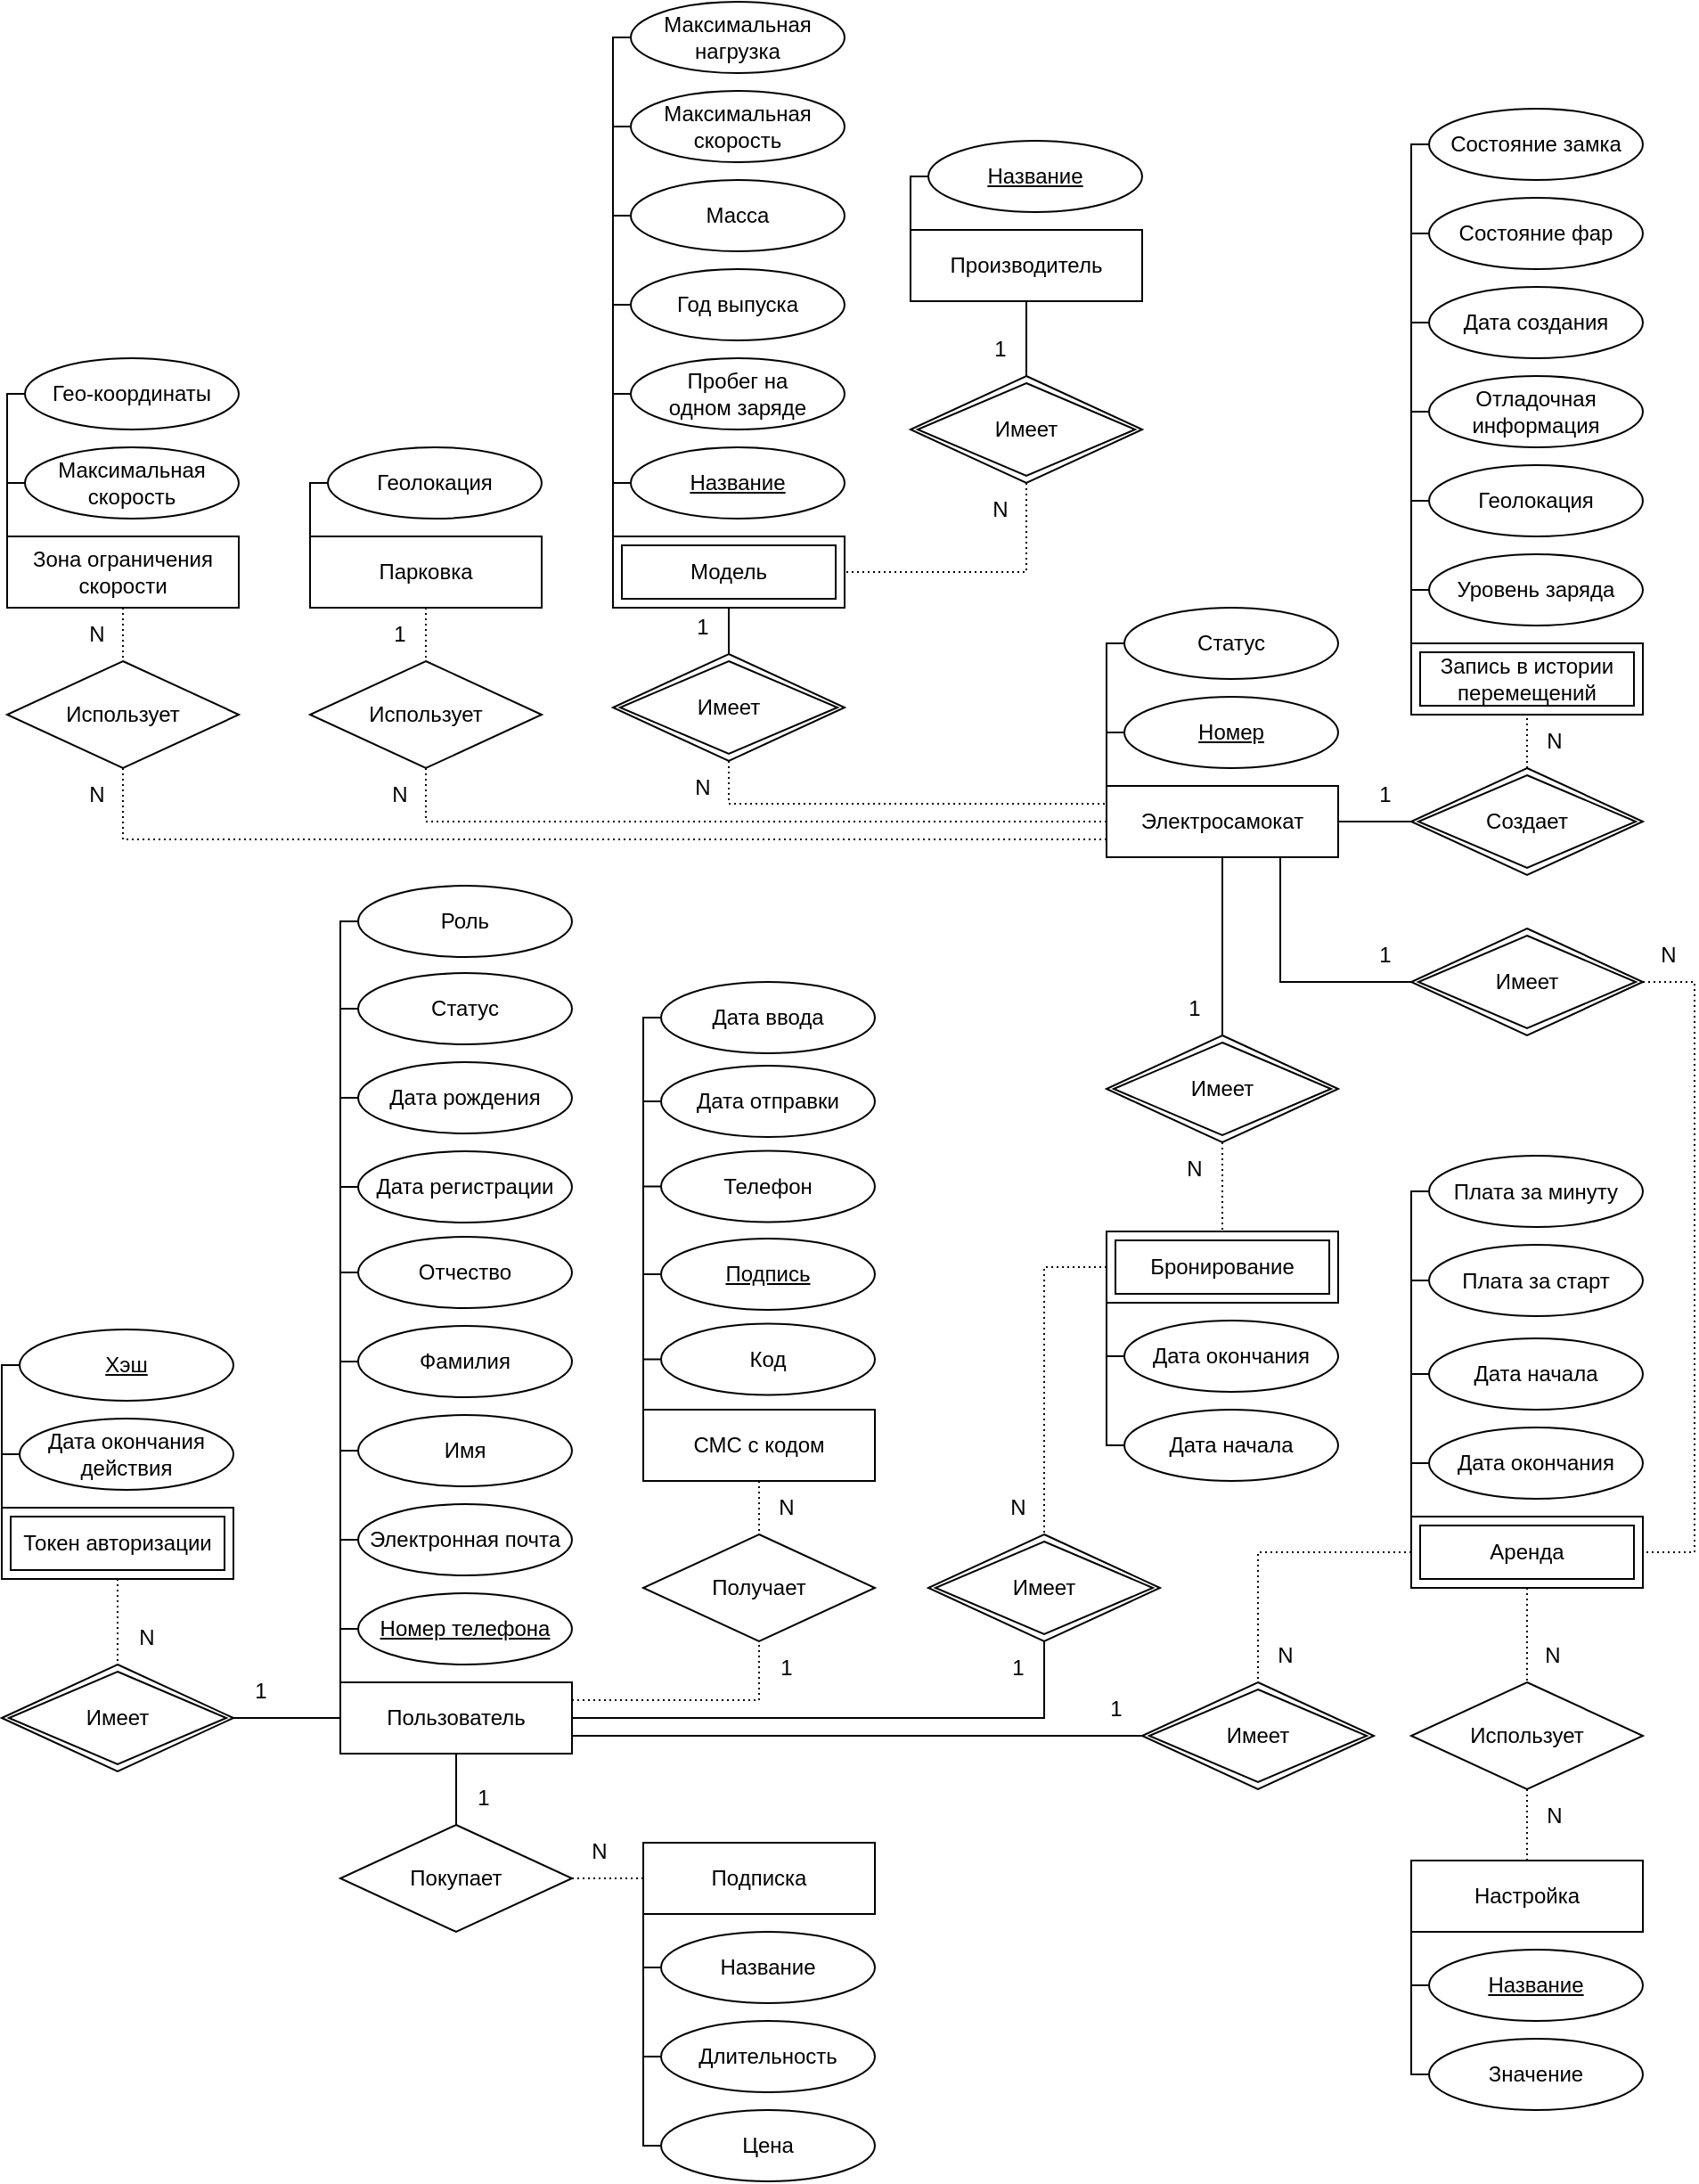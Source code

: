 <mxfile version="21.3.7" type="device">
  <diagram name="Страница 1" id="1fZUuVgu8hJn7vZOcelm">
    <mxGraphModel dx="1949" dy="1901" grid="1" gridSize="10" guides="1" tooltips="1" connect="1" arrows="1" fold="1" page="1" pageScale="1" pageWidth="827" pageHeight="1169" math="0" shadow="0">
      <root>
        <mxCell id="0" />
        <mxCell id="1" parent="0" />
        <mxCell id="aLUWIl0fzYMnbTUpbonb-100" value="" style="group;fontSize=12;" parent="1" vertex="1" connectable="0">
          <mxGeometry x="551" y="170" width="130" height="290" as="geometry" />
        </mxCell>
        <mxCell id="aLUWIl0fzYMnbTUpbonb-8" value="Аренда" style="shape=ext;margin=3;double=1;whiteSpace=wrap;html=1;align=center;fontSize=12;" parent="aLUWIl0fzYMnbTUpbonb-100" vertex="1">
          <mxGeometry y="250" width="130" height="40" as="geometry" />
        </mxCell>
        <mxCell id="aLUWIl0fzYMnbTUpbonb-87" value="Дата начала" style="ellipse;whiteSpace=wrap;html=1;fontStyle=0;fontSize=12;" parent="aLUWIl0fzYMnbTUpbonb-100" vertex="1">
          <mxGeometry x="10" y="150" width="120" height="40" as="geometry" />
        </mxCell>
        <mxCell id="aLUWIl0fzYMnbTUpbonb-93" style="edgeStyle=orthogonalEdgeStyle;shape=connector;rounded=0;orthogonalLoop=1;jettySize=auto;html=1;exitX=0;exitY=0;exitDx=0;exitDy=0;entryX=0;entryY=0.5;entryDx=0;entryDy=0;labelBackgroundColor=default;strokeColor=default;fontFamily=Helvetica;fontSize=12;fontColor=default;endArrow=none;endFill=0;" parent="aLUWIl0fzYMnbTUpbonb-100" source="aLUWIl0fzYMnbTUpbonb-8" target="aLUWIl0fzYMnbTUpbonb-87" edge="1">
          <mxGeometry relative="1" as="geometry">
            <Array as="points">
              <mxPoint y="170" />
            </Array>
          </mxGeometry>
        </mxCell>
        <mxCell id="aLUWIl0fzYMnbTUpbonb-88" value="Дата окончания" style="ellipse;whiteSpace=wrap;html=1;fontStyle=0;fontSize=12;" parent="aLUWIl0fzYMnbTUpbonb-100" vertex="1">
          <mxGeometry x="10" y="200" width="120" height="40" as="geometry" />
        </mxCell>
        <mxCell id="aLUWIl0fzYMnbTUpbonb-92" style="edgeStyle=orthogonalEdgeStyle;shape=connector;rounded=0;orthogonalLoop=1;jettySize=auto;html=1;exitX=0;exitY=0;exitDx=0;exitDy=0;entryX=0;entryY=0.5;entryDx=0;entryDy=0;labelBackgroundColor=default;strokeColor=default;fontFamily=Helvetica;fontSize=12;fontColor=default;endArrow=none;endFill=0;" parent="aLUWIl0fzYMnbTUpbonb-100" source="aLUWIl0fzYMnbTUpbonb-8" target="aLUWIl0fzYMnbTUpbonb-88" edge="1">
          <mxGeometry relative="1" as="geometry">
            <Array as="points">
              <mxPoint y="220" />
            </Array>
          </mxGeometry>
        </mxCell>
        <mxCell id="aLUWIl0fzYMnbTUpbonb-95" value="Плата за старт" style="ellipse;whiteSpace=wrap;html=1;fontStyle=0;fontSize=12;" parent="aLUWIl0fzYMnbTUpbonb-100" vertex="1">
          <mxGeometry x="10" y="97.5" width="120" height="40" as="geometry" />
        </mxCell>
        <mxCell id="aLUWIl0fzYMnbTUpbonb-97" style="edgeStyle=orthogonalEdgeStyle;shape=connector;rounded=0;orthogonalLoop=1;jettySize=auto;html=1;exitX=0;exitY=0;exitDx=0;exitDy=0;entryX=0;entryY=0.5;entryDx=0;entryDy=0;labelBackgroundColor=default;strokeColor=default;fontFamily=Helvetica;fontSize=12;fontColor=default;endArrow=none;endFill=0;" parent="aLUWIl0fzYMnbTUpbonb-100" source="aLUWIl0fzYMnbTUpbonb-8" target="aLUWIl0fzYMnbTUpbonb-95" edge="1">
          <mxGeometry relative="1" as="geometry">
            <Array as="points">
              <mxPoint y="118" />
            </Array>
          </mxGeometry>
        </mxCell>
        <mxCell id="aLUWIl0fzYMnbTUpbonb-96" value="Плата за минуту" style="ellipse;whiteSpace=wrap;html=1;fontStyle=0;fontSize=12;" parent="aLUWIl0fzYMnbTUpbonb-100" vertex="1">
          <mxGeometry x="10" y="47.5" width="120" height="40" as="geometry" />
        </mxCell>
        <mxCell id="aLUWIl0fzYMnbTUpbonb-98" style="edgeStyle=orthogonalEdgeStyle;shape=connector;rounded=0;orthogonalLoop=1;jettySize=auto;html=1;exitX=0;exitY=0;exitDx=0;exitDy=0;entryX=0;entryY=0.5;entryDx=0;entryDy=0;labelBackgroundColor=default;strokeColor=default;fontFamily=Helvetica;fontSize=12;fontColor=default;endArrow=none;endFill=0;" parent="aLUWIl0fzYMnbTUpbonb-100" source="aLUWIl0fzYMnbTUpbonb-8" target="aLUWIl0fzYMnbTUpbonb-96" edge="1">
          <mxGeometry relative="1" as="geometry">
            <Array as="points">
              <mxPoint y="67" />
            </Array>
          </mxGeometry>
        </mxCell>
        <mxCell id="aLUWIl0fzYMnbTUpbonb-101" value="" style="group;fontSize=12;" parent="1" vertex="1" connectable="0">
          <mxGeometry x="-224" y="-270" width="130" height="190" as="geometry" />
        </mxCell>
        <mxCell id="aLUWIl0fzYMnbTUpbonb-4" value="Зона ограничения скорости" style="rounded=0;whiteSpace=wrap;html=1;fontSize=12;" parent="aLUWIl0fzYMnbTUpbonb-101" vertex="1">
          <mxGeometry x="-13" y="140" width="130" height="40" as="geometry" />
        </mxCell>
        <mxCell id="aLUWIl0fzYMnbTUpbonb-81" value="Гео-координаты" style="ellipse;whiteSpace=wrap;html=1;fontSize=12;" parent="aLUWIl0fzYMnbTUpbonb-101" vertex="1">
          <mxGeometry x="-3" y="40" width="120" height="40" as="geometry" />
        </mxCell>
        <mxCell id="aLUWIl0fzYMnbTUpbonb-84" style="edgeStyle=orthogonalEdgeStyle;shape=connector;rounded=0;orthogonalLoop=1;jettySize=auto;html=1;exitX=0;exitY=0;exitDx=0;exitDy=0;entryX=0;entryY=0.5;entryDx=0;entryDy=0;labelBackgroundColor=default;strokeColor=default;fontFamily=Helvetica;fontSize=12;fontColor=default;endArrow=none;endFill=0;" parent="aLUWIl0fzYMnbTUpbonb-101" source="aLUWIl0fzYMnbTUpbonb-4" target="aLUWIl0fzYMnbTUpbonb-81" edge="1">
          <mxGeometry relative="1" as="geometry">
            <Array as="points">
              <mxPoint x="-13" y="60" />
            </Array>
          </mxGeometry>
        </mxCell>
        <mxCell id="aLUWIl0fzYMnbTUpbonb-82" value="Максимальная скорость" style="ellipse;whiteSpace=wrap;html=1;fontSize=12;" parent="aLUWIl0fzYMnbTUpbonb-101" vertex="1">
          <mxGeometry x="-3" y="90" width="120" height="40" as="geometry" />
        </mxCell>
        <mxCell id="aLUWIl0fzYMnbTUpbonb-83" style="edgeStyle=orthogonalEdgeStyle;shape=connector;rounded=0;orthogonalLoop=1;jettySize=auto;html=1;exitX=0;exitY=0;exitDx=0;exitDy=0;entryX=0;entryY=0.5;entryDx=0;entryDy=0;labelBackgroundColor=default;strokeColor=default;fontFamily=Helvetica;fontSize=12;fontColor=default;endArrow=none;endFill=0;" parent="aLUWIl0fzYMnbTUpbonb-101" source="aLUWIl0fzYMnbTUpbonb-4" target="aLUWIl0fzYMnbTUpbonb-82" edge="1">
          <mxGeometry relative="1" as="geometry">
            <Array as="points">
              <mxPoint x="-13" y="110" />
            </Array>
          </mxGeometry>
        </mxCell>
        <mxCell id="aLUWIl0fzYMnbTUpbonb-103" value="" style="group;fontSize=12;" parent="1" vertex="1" connectable="0">
          <mxGeometry x="380" y="-240" width="130" height="290" as="geometry" />
        </mxCell>
        <mxCell id="qkEfz8yO1FouXV4fTvmz-25" style="edgeStyle=orthogonalEdgeStyle;rounded=0;orthogonalLoop=1;jettySize=auto;html=1;exitX=0;exitY=0;exitDx=0;exitDy=0;entryX=0;entryY=0.5;entryDx=0;entryDy=0;endArrow=none;endFill=0;fontSize=12;" parent="aLUWIl0fzYMnbTUpbonb-103" source="aLUWIl0fzYMnbTUpbonb-2" target="qkEfz8yO1FouXV4fTvmz-24" edge="1">
          <mxGeometry relative="1" as="geometry">
            <Array as="points">
              <mxPoint y="170" />
            </Array>
          </mxGeometry>
        </mxCell>
        <mxCell id="aLUWIl0fzYMnbTUpbonb-2" value="Электросамокат" style="rounded=0;whiteSpace=wrap;html=1;fontSize=12;" parent="aLUWIl0fzYMnbTUpbonb-103" vertex="1">
          <mxGeometry y="250" width="130" height="40" as="geometry" />
        </mxCell>
        <mxCell id="aLUWIl0fzYMnbTUpbonb-68" value="Номер" style="ellipse;whiteSpace=wrap;html=1;fontStyle=4;fontSize=12;" parent="aLUWIl0fzYMnbTUpbonb-103" vertex="1">
          <mxGeometry x="10" y="200" width="120" height="40" as="geometry" />
        </mxCell>
        <mxCell id="aLUWIl0fzYMnbTUpbonb-73" style="edgeStyle=orthogonalEdgeStyle;shape=connector;rounded=0;orthogonalLoop=1;jettySize=auto;html=1;exitX=0;exitY=0;exitDx=0;exitDy=0;entryX=0;entryY=0.5;entryDx=0;entryDy=0;labelBackgroundColor=default;strokeColor=default;fontFamily=Helvetica;fontSize=12;fontColor=default;endArrow=none;endFill=0;" parent="aLUWIl0fzYMnbTUpbonb-103" source="aLUWIl0fzYMnbTUpbonb-2" target="aLUWIl0fzYMnbTUpbonb-68" edge="1">
          <mxGeometry relative="1" as="geometry">
            <Array as="points">
              <mxPoint y="220" />
            </Array>
          </mxGeometry>
        </mxCell>
        <mxCell id="qkEfz8yO1FouXV4fTvmz-24" value="Статус" style="ellipse;whiteSpace=wrap;html=1;fontSize=12;" parent="aLUWIl0fzYMnbTUpbonb-103" vertex="1">
          <mxGeometry x="10" y="150" width="120" height="40" as="geometry" />
        </mxCell>
        <mxCell id="aLUWIl0fzYMnbTUpbonb-134" value="" style="group;fontSize=12;" parent="1" vertex="1" connectable="0">
          <mxGeometry x="551" y="-270" width="130" height="240" as="geometry" />
        </mxCell>
        <mxCell id="qkEfz8yO1FouXV4fTvmz-13" style="edgeStyle=orthogonalEdgeStyle;rounded=0;orthogonalLoop=1;jettySize=auto;html=1;exitX=0;exitY=0;exitDx=0;exitDy=0;entryX=0;entryY=0.5;entryDx=0;entryDy=0;endArrow=none;endFill=0;fontSize=12;" parent="aLUWIl0fzYMnbTUpbonb-134" target="qkEfz8yO1FouXV4fTvmz-12" edge="1">
          <mxGeometry relative="1" as="geometry">
            <Array as="points">
              <mxPoint y="20" />
            </Array>
            <mxPoint y="200" as="sourcePoint" />
          </mxGeometry>
        </mxCell>
        <mxCell id="aLUWIl0fzYMnbTUpbonb-127" value="Геолокация" style="ellipse;whiteSpace=wrap;html=1;fontSize=12;" parent="aLUWIl0fzYMnbTUpbonb-134" vertex="1">
          <mxGeometry x="10" y="100" width="120" height="40" as="geometry" />
        </mxCell>
        <mxCell id="aLUWIl0fzYMnbTUpbonb-131" style="edgeStyle=orthogonalEdgeStyle;shape=connector;rounded=0;orthogonalLoop=1;jettySize=auto;html=1;exitX=0;exitY=0;exitDx=0;exitDy=0;entryX=0;entryY=0.5;entryDx=0;entryDy=0;labelBackgroundColor=default;strokeColor=default;fontFamily=Helvetica;fontSize=12;fontColor=default;endArrow=none;endFill=0;" parent="aLUWIl0fzYMnbTUpbonb-134" target="aLUWIl0fzYMnbTUpbonb-127" edge="1">
          <mxGeometry relative="1" as="geometry">
            <Array as="points">
              <mxPoint y="120" />
            </Array>
            <mxPoint y="200" as="sourcePoint" />
          </mxGeometry>
        </mxCell>
        <mxCell id="aLUWIl0fzYMnbTUpbonb-128" value="Уровень заряда" style="ellipse;whiteSpace=wrap;html=1;fontSize=12;" parent="aLUWIl0fzYMnbTUpbonb-134" vertex="1">
          <mxGeometry x="10" y="150" width="120" height="40" as="geometry" />
        </mxCell>
        <mxCell id="aLUWIl0fzYMnbTUpbonb-130" style="edgeStyle=orthogonalEdgeStyle;shape=connector;rounded=0;orthogonalLoop=1;jettySize=auto;html=1;exitX=0;exitY=0;exitDx=0;exitDy=0;entryX=0;entryY=0.5;entryDx=0;entryDy=0;labelBackgroundColor=default;strokeColor=default;fontFamily=Helvetica;fontSize=12;fontColor=default;endArrow=none;endFill=0;" parent="aLUWIl0fzYMnbTUpbonb-134" target="aLUWIl0fzYMnbTUpbonb-128" edge="1">
          <mxGeometry relative="1" as="geometry">
            <Array as="points">
              <mxPoint y="170" />
            </Array>
            <mxPoint y="200" as="sourcePoint" />
          </mxGeometry>
        </mxCell>
        <mxCell id="aLUWIl0fzYMnbTUpbonb-129" value="Отладочная информация" style="ellipse;whiteSpace=wrap;html=1;fontSize=12;" parent="aLUWIl0fzYMnbTUpbonb-134" vertex="1">
          <mxGeometry x="10" y="50" width="120" height="40" as="geometry" />
        </mxCell>
        <mxCell id="aLUWIl0fzYMnbTUpbonb-132" style="edgeStyle=orthogonalEdgeStyle;shape=connector;rounded=0;orthogonalLoop=1;jettySize=auto;html=1;exitX=0;exitY=0;exitDx=0;exitDy=0;entryX=0;entryY=0.5;entryDx=0;entryDy=0;labelBackgroundColor=default;strokeColor=default;fontFamily=Helvetica;fontSize=12;fontColor=default;endArrow=none;endFill=0;" parent="aLUWIl0fzYMnbTUpbonb-134" target="aLUWIl0fzYMnbTUpbonb-129" edge="1">
          <mxGeometry relative="1" as="geometry">
            <Array as="points">
              <mxPoint y="70" />
            </Array>
            <mxPoint y="200" as="sourcePoint" />
          </mxGeometry>
        </mxCell>
        <mxCell id="qkEfz8yO1FouXV4fTvmz-12" value="Дата создания" style="ellipse;whiteSpace=wrap;html=1;fontSize=12;" parent="aLUWIl0fzYMnbTUpbonb-134" vertex="1">
          <mxGeometry x="10" width="120" height="40" as="geometry" />
        </mxCell>
        <mxCell id="X0gcdEhsvJMtpot3MTze-15" value="Запись в истории перемещений" style="shape=ext;margin=3;double=1;whiteSpace=wrap;html=1;align=center;fontSize=12;" parent="aLUWIl0fzYMnbTUpbonb-134" vertex="1">
          <mxGeometry y="200" width="130" height="40" as="geometry" />
        </mxCell>
        <mxCell id="aLUWIl0fzYMnbTUpbonb-135" value="Имеет" style="shape=rhombus;double=1;perimeter=rhombusPerimeter;whiteSpace=wrap;html=1;align=center;fontFamily=Helvetica;fontSize=12;fontColor=default;" parent="1" vertex="1">
          <mxGeometry x="551" y="90" width="130" height="60" as="geometry" />
        </mxCell>
        <mxCell id="aLUWIl0fzYMnbTUpbonb-137" value="" style="endArrow=none;html=1;rounded=0;dashed=1;dashPattern=1 2;labelBackgroundColor=default;strokeColor=default;fontFamily=Helvetica;fontSize=12;fontColor=default;shape=connector;exitX=1;exitY=0.5;exitDx=0;exitDy=0;edgeStyle=orthogonalEdgeStyle;entryX=1;entryY=0.5;entryDx=0;entryDy=0;" parent="1" source="aLUWIl0fzYMnbTUpbonb-135" target="aLUWIl0fzYMnbTUpbonb-8" edge="1">
          <mxGeometry relative="1" as="geometry">
            <mxPoint x="470" as="sourcePoint" />
            <mxPoint x="530" y="350" as="targetPoint" />
            <Array as="points">
              <mxPoint x="710" y="120" />
              <mxPoint x="710" y="440" />
            </Array>
          </mxGeometry>
        </mxCell>
        <mxCell id="aLUWIl0fzYMnbTUpbonb-141" value="" style="endArrow=none;html=1;rounded=0;labelBackgroundColor=default;strokeColor=default;fontFamily=Helvetica;fontSize=12;fontColor=default;shape=connector;entryX=0;entryY=0.5;entryDx=0;entryDy=0;exitX=0.75;exitY=1;exitDx=0;exitDy=0;edgeStyle=orthogonalEdgeStyle;" parent="1" source="aLUWIl0fzYMnbTUpbonb-2" target="aLUWIl0fzYMnbTUpbonb-135" edge="1">
          <mxGeometry relative="1" as="geometry">
            <mxPoint x="530" y="80" as="sourcePoint" />
            <mxPoint x="721" y="170" as="targetPoint" />
          </mxGeometry>
        </mxCell>
        <mxCell id="aLUWIl0fzYMnbTUpbonb-143" value="Имеет" style="shape=rhombus;double=1;perimeter=rhombusPerimeter;whiteSpace=wrap;html=1;align=center;fontFamily=Helvetica;fontSize=12;fontColor=default;" parent="1" vertex="1">
          <mxGeometry x="400" y="513" width="130" height="60" as="geometry" />
        </mxCell>
        <mxCell id="aLUWIl0fzYMnbTUpbonb-146" value="" style="endArrow=none;html=1;rounded=0;dashed=1;dashPattern=1 2;labelBackgroundColor=default;strokeColor=default;fontFamily=Helvetica;fontSize=12;fontColor=default;shape=connector;edgeStyle=orthogonalEdgeStyle;entryX=0.5;entryY=0;entryDx=0;entryDy=0;exitX=0;exitY=0.5;exitDx=0;exitDy=0;" parent="1" source="aLUWIl0fzYMnbTUpbonb-8" target="aLUWIl0fzYMnbTUpbonb-143" edge="1">
          <mxGeometry relative="1" as="geometry">
            <mxPoint x="700" y="230" as="sourcePoint" />
            <mxPoint x="395" y="647.5" as="targetPoint" />
          </mxGeometry>
        </mxCell>
        <mxCell id="aLUWIl0fzYMnbTUpbonb-155" value="" style="endArrow=none;html=1;rounded=0;labelBackgroundColor=default;strokeColor=default;fontFamily=Helvetica;fontSize=12;fontColor=default;shape=connector;exitX=0;exitY=0.5;exitDx=0;exitDy=0;entryX=1;entryY=0.5;entryDx=0;entryDy=0;" parent="1" source="X0gcdEhsvJMtpot3MTze-18" target="aLUWIl0fzYMnbTUpbonb-2" edge="1">
          <mxGeometry relative="1" as="geometry">
            <mxPoint x="551" y="30" as="sourcePoint" />
            <mxPoint x="631" as="targetPoint" />
          </mxGeometry>
        </mxCell>
        <mxCell id="aLUWIl0fzYMnbTUpbonb-159" value="" style="endArrow=none;html=1;rounded=0;dashed=1;dashPattern=1 2;labelBackgroundColor=default;strokeColor=default;fontFamily=Helvetica;fontSize=12;fontColor=default;shape=connector;exitX=0.5;exitY=0;exitDx=0;exitDy=0;entryX=0.5;entryY=1;entryDx=0;entryDy=0;" parent="1" source="X0gcdEhsvJMtpot3MTze-18" edge="1">
          <mxGeometry relative="1" as="geometry">
            <mxPoint x="616" as="sourcePoint" />
            <mxPoint x="616" y="-30" as="targetPoint" />
          </mxGeometry>
        </mxCell>
        <mxCell id="aLUWIl0fzYMnbTUpbonb-162" value="" style="group;fontSize=12;" parent="1" vertex="1" connectable="0">
          <mxGeometry x="-67" y="-230" width="130" height="140" as="geometry" />
        </mxCell>
        <mxCell id="aLUWIl0fzYMnbTUpbonb-3" value="Парковка" style="rounded=0;whiteSpace=wrap;html=1;fontSize=12;" parent="aLUWIl0fzYMnbTUpbonb-162" vertex="1">
          <mxGeometry y="100" width="130" height="40" as="geometry" />
        </mxCell>
        <mxCell id="aLUWIl0fzYMnbTUpbonb-76" value="Геолокация" style="ellipse;whiteSpace=wrap;html=1;fontSize=12;" parent="aLUWIl0fzYMnbTUpbonb-162" vertex="1">
          <mxGeometry x="10" y="50" width="120" height="40" as="geometry" />
        </mxCell>
        <mxCell id="aLUWIl0fzYMnbTUpbonb-78" style="edgeStyle=orthogonalEdgeStyle;shape=connector;rounded=0;orthogonalLoop=1;jettySize=auto;html=1;exitX=0;exitY=0;exitDx=0;exitDy=0;entryX=0;entryY=0.5;entryDx=0;entryDy=0;labelBackgroundColor=default;strokeColor=default;fontFamily=Helvetica;fontSize=12;fontColor=default;endArrow=none;endFill=0;" parent="aLUWIl0fzYMnbTUpbonb-162" source="aLUWIl0fzYMnbTUpbonb-3" target="aLUWIl0fzYMnbTUpbonb-76" edge="1">
          <mxGeometry relative="1" as="geometry">
            <Array as="points">
              <mxPoint y="70" />
            </Array>
          </mxGeometry>
        </mxCell>
        <mxCell id="aLUWIl0fzYMnbTUpbonb-165" value="" style="group;fontSize=12;" parent="1" vertex="1" connectable="0">
          <mxGeometry x="551" y="613" width="130" height="140" as="geometry" />
        </mxCell>
        <mxCell id="aLUWIl0fzYMnbTUpbonb-59" value="Название" style="ellipse;whiteSpace=wrap;html=1;fontStyle=4;fontSize=12;" parent="aLUWIl0fzYMnbTUpbonb-165" vertex="1">
          <mxGeometry x="10" y="50" width="120" height="40" as="geometry" />
        </mxCell>
        <mxCell id="aLUWIl0fzYMnbTUpbonb-62" value="Значение" style="ellipse;whiteSpace=wrap;html=1;fontSize=12;" parent="aLUWIl0fzYMnbTUpbonb-165" vertex="1">
          <mxGeometry x="10" y="100" width="120" height="40" as="geometry" />
        </mxCell>
        <mxCell id="aLUWIl0fzYMnbTUpbonb-163" style="edgeStyle=orthogonalEdgeStyle;shape=connector;rounded=0;orthogonalLoop=1;jettySize=auto;html=1;exitX=0;exitY=1;exitDx=0;exitDy=0;entryX=0;entryY=0.5;entryDx=0;entryDy=0;labelBackgroundColor=default;strokeColor=default;fontFamily=Helvetica;fontSize=12;fontColor=default;endArrow=none;endFill=0;" parent="aLUWIl0fzYMnbTUpbonb-165" source="aLUWIl0fzYMnbTUpbonb-5" target="aLUWIl0fzYMnbTUpbonb-59" edge="1">
          <mxGeometry relative="1" as="geometry">
            <Array as="points">
              <mxPoint y="70" />
            </Array>
          </mxGeometry>
        </mxCell>
        <mxCell id="aLUWIl0fzYMnbTUpbonb-164" style="edgeStyle=orthogonalEdgeStyle;shape=connector;rounded=0;orthogonalLoop=1;jettySize=auto;html=1;exitX=0;exitY=1;exitDx=0;exitDy=0;entryX=0;entryY=0.5;entryDx=0;entryDy=0;labelBackgroundColor=default;strokeColor=default;fontFamily=Helvetica;fontSize=12;fontColor=default;endArrow=none;endFill=0;" parent="aLUWIl0fzYMnbTUpbonb-165" source="aLUWIl0fzYMnbTUpbonb-5" target="aLUWIl0fzYMnbTUpbonb-62" edge="1">
          <mxGeometry relative="1" as="geometry">
            <Array as="points">
              <mxPoint y="120" />
            </Array>
          </mxGeometry>
        </mxCell>
        <mxCell id="aLUWIl0fzYMnbTUpbonb-5" value="Настройка" style="rounded=0;whiteSpace=wrap;html=1;fontSize=12;" parent="aLUWIl0fzYMnbTUpbonb-165" vertex="1">
          <mxGeometry width="130" height="40" as="geometry" />
        </mxCell>
        <mxCell id="aLUWIl0fzYMnbTUpbonb-169" value="" style="endArrow=none;html=1;rounded=0;dashed=1;dashPattern=1 2;labelBackgroundColor=default;strokeColor=default;fontFamily=Helvetica;fontSize=12;fontColor=default;shape=connector;exitX=0.5;exitY=0;exitDx=0;exitDy=0;entryX=0.5;entryY=1;entryDx=0;entryDy=0;" parent="1" source="aLUWIl0fzYMnbTUpbonb-5" target="X0gcdEhsvJMtpot3MTze-11" edge="1">
          <mxGeometry relative="1" as="geometry">
            <mxPoint x="521" y="563" as="sourcePoint" />
            <mxPoint x="616" y="561.75" as="targetPoint" />
          </mxGeometry>
        </mxCell>
        <mxCell id="aLUWIl0fzYMnbTUpbonb-171" value="Использует" style="shape=rhombus;perimeter=rhombusPerimeter;whiteSpace=wrap;html=1;align=center;fontFamily=Helvetica;fontSize=12;fontColor=default;" parent="1" vertex="1">
          <mxGeometry x="-67" y="-60" width="130" height="60" as="geometry" />
        </mxCell>
        <mxCell id="aLUWIl0fzYMnbTUpbonb-172" value="" style="endArrow=none;html=1;rounded=0;dashed=1;dashPattern=1 2;labelBackgroundColor=default;strokeColor=default;fontFamily=Helvetica;fontSize=12;fontColor=default;shape=connector;exitX=0.5;exitY=1;exitDx=0;exitDy=0;entryX=0.5;entryY=0;entryDx=0;entryDy=0;" parent="1" source="aLUWIl0fzYMnbTUpbonb-3" target="aLUWIl0fzYMnbTUpbonb-171" edge="1">
          <mxGeometry relative="1" as="geometry">
            <mxPoint x="130" y="-30" as="sourcePoint" />
            <mxPoint x="290" y="-30" as="targetPoint" />
          </mxGeometry>
        </mxCell>
        <mxCell id="aLUWIl0fzYMnbTUpbonb-174" value="" style="endArrow=none;html=1;rounded=0;dashed=1;dashPattern=1 2;labelBackgroundColor=default;strokeColor=default;fontFamily=Helvetica;fontSize=12;fontColor=default;shape=connector;exitX=0;exitY=0.5;exitDx=0;exitDy=0;entryX=0.5;entryY=1;entryDx=0;entryDy=0;edgeStyle=orthogonalEdgeStyle;" parent="1" source="aLUWIl0fzYMnbTUpbonb-2" target="aLUWIl0fzYMnbTUpbonb-171" edge="1">
          <mxGeometry relative="1" as="geometry">
            <mxPoint x="260" y="60" as="sourcePoint" />
            <mxPoint x="420" y="130" as="targetPoint" />
            <Array as="points">
              <mxPoint x="-2" y="30" />
            </Array>
          </mxGeometry>
        </mxCell>
        <mxCell id="aLUWIl0fzYMnbTUpbonb-180" value="Использует" style="shape=rhombus;perimeter=rhombusPerimeter;whiteSpace=wrap;html=1;align=center;fontFamily=Helvetica;fontSize=12;fontColor=default;" parent="1" vertex="1">
          <mxGeometry x="-237" y="-60" width="130" height="60" as="geometry" />
        </mxCell>
        <mxCell id="aLUWIl0fzYMnbTUpbonb-181" value="" style="endArrow=none;html=1;rounded=0;dashed=1;dashPattern=1 2;labelBackgroundColor=default;strokeColor=default;fontFamily=Helvetica;fontSize=12;fontColor=default;shape=connector;entryX=0.5;entryY=1;entryDx=0;entryDy=0;edgeStyle=orthogonalEdgeStyle;exitX=0;exitY=0.75;exitDx=0;exitDy=0;" parent="1" source="aLUWIl0fzYMnbTUpbonb-2" target="aLUWIl0fzYMnbTUpbonb-180" edge="1">
          <mxGeometry relative="1" as="geometry">
            <mxPoint x="390" y="70" as="sourcePoint" />
            <mxPoint x="330" y="-10" as="targetPoint" />
            <Array as="points">
              <mxPoint x="-172" y="40" />
            </Array>
          </mxGeometry>
        </mxCell>
        <mxCell id="aLUWIl0fzYMnbTUpbonb-183" value="" style="endArrow=none;html=1;rounded=0;dashed=1;dashPattern=1 2;labelBackgroundColor=default;strokeColor=default;fontFamily=Helvetica;fontSize=12;fontColor=default;shape=connector;exitX=0.5;exitY=1;exitDx=0;exitDy=0;entryX=0.5;entryY=0;entryDx=0;entryDy=0;" parent="1" source="aLUWIl0fzYMnbTUpbonb-4" target="aLUWIl0fzYMnbTUpbonb-180" edge="1">
          <mxGeometry relative="1" as="geometry">
            <mxPoint x="8" y="-80" as="sourcePoint" />
            <mxPoint x="8" y="-50" as="targetPoint" />
          </mxGeometry>
        </mxCell>
        <mxCell id="aLUWIl0fzYMnbTUpbonb-185" value="" style="group;fontSize=12;" parent="1" vertex="1" connectable="0">
          <mxGeometry x="380" y="260" width="170" height="190" as="geometry" />
        </mxCell>
        <mxCell id="aLUWIl0fzYMnbTUpbonb-107" value="Дата окончания" style="ellipse;whiteSpace=wrap;html=1;fontStyle=0;fontSize=12;" parent="aLUWIl0fzYMnbTUpbonb-185" vertex="1">
          <mxGeometry x="10" y="50" width="120" height="40" as="geometry" />
        </mxCell>
        <mxCell id="aLUWIl0fzYMnbTUpbonb-108" style="edgeStyle=orthogonalEdgeStyle;shape=connector;rounded=0;orthogonalLoop=1;jettySize=auto;html=1;exitX=0;exitY=0;exitDx=0;exitDy=0;entryX=0;entryY=0.5;entryDx=0;entryDy=0;labelBackgroundColor=default;strokeColor=default;fontFamily=Helvetica;fontSize=12;fontColor=default;endArrow=none;endFill=0;" parent="aLUWIl0fzYMnbTUpbonb-185" source="aLUWIl0fzYMnbTUpbonb-9" target="aLUWIl0fzYMnbTUpbonb-107" edge="1">
          <mxGeometry relative="1" as="geometry">
            <Array as="points">
              <mxPoint y="70" />
            </Array>
          </mxGeometry>
        </mxCell>
        <mxCell id="aLUWIl0fzYMnbTUpbonb-106" value="Дата начала" style="ellipse;whiteSpace=wrap;html=1;fontStyle=0;fontSize=12;" parent="aLUWIl0fzYMnbTUpbonb-185" vertex="1">
          <mxGeometry x="10" y="100" width="120" height="40" as="geometry" />
        </mxCell>
        <mxCell id="aLUWIl0fzYMnbTUpbonb-109" style="edgeStyle=orthogonalEdgeStyle;shape=connector;rounded=0;orthogonalLoop=1;jettySize=auto;html=1;exitX=0;exitY=0;exitDx=0;exitDy=0;entryX=0;entryY=0.5;entryDx=0;entryDy=0;labelBackgroundColor=default;strokeColor=default;fontFamily=Helvetica;fontSize=12;fontColor=default;endArrow=none;endFill=0;" parent="aLUWIl0fzYMnbTUpbonb-185" source="aLUWIl0fzYMnbTUpbonb-9" target="aLUWIl0fzYMnbTUpbonb-106" edge="1">
          <mxGeometry relative="1" as="geometry">
            <Array as="points">
              <mxPoint y="120" />
            </Array>
          </mxGeometry>
        </mxCell>
        <mxCell id="aLUWIl0fzYMnbTUpbonb-9" value="Бронирование" style="shape=ext;margin=3;double=1;whiteSpace=wrap;html=1;align=center;fontSize=12;" parent="aLUWIl0fzYMnbTUpbonb-185" vertex="1">
          <mxGeometry width="130" height="40" as="geometry" />
        </mxCell>
        <mxCell id="aLUWIl0fzYMnbTUpbonb-186" value="Имеет" style="shape=rhombus;double=1;perimeter=rhombusPerimeter;whiteSpace=wrap;html=1;align=center;fontFamily=Helvetica;fontSize=12;fontColor=default;" parent="1" vertex="1">
          <mxGeometry x="380" y="150" width="130" height="60" as="geometry" />
        </mxCell>
        <mxCell id="aLUWIl0fzYMnbTUpbonb-187" value="" style="endArrow=none;html=1;rounded=0;labelBackgroundColor=default;strokeColor=default;fontFamily=Helvetica;fontSize=12;fontColor=default;shape=connector;exitX=0.5;exitY=1;exitDx=0;exitDy=0;entryX=0.5;entryY=0;entryDx=0;entryDy=0;" parent="1" source="aLUWIl0fzYMnbTUpbonb-2" target="aLUWIl0fzYMnbTUpbonb-186" edge="1">
          <mxGeometry relative="1" as="geometry">
            <mxPoint x="480" y="210" as="sourcePoint" />
            <mxPoint x="640" y="210" as="targetPoint" />
          </mxGeometry>
        </mxCell>
        <mxCell id="aLUWIl0fzYMnbTUpbonb-189" value="" style="endArrow=none;html=1;rounded=0;dashed=1;dashPattern=1 2;labelBackgroundColor=default;strokeColor=default;fontFamily=Helvetica;fontSize=12;fontColor=default;shape=connector;exitX=0.5;exitY=1;exitDx=0;exitDy=0;entryX=0.5;entryY=0;entryDx=0;entryDy=0;" parent="1" source="aLUWIl0fzYMnbTUpbonb-186" target="aLUWIl0fzYMnbTUpbonb-9" edge="1">
          <mxGeometry relative="1" as="geometry">
            <mxPoint x="420" y="130" as="sourcePoint" />
            <mxPoint x="580" y="130" as="targetPoint" />
          </mxGeometry>
        </mxCell>
        <mxCell id="aLUWIl0fzYMnbTUpbonb-191" value="Имеет" style="shape=rhombus;double=1;perimeter=rhombusPerimeter;whiteSpace=wrap;html=1;align=center;fontFamily=Helvetica;fontSize=12;fontColor=default;" parent="1" vertex="1">
          <mxGeometry x="280" y="430" width="130" height="60" as="geometry" />
        </mxCell>
        <mxCell id="aLUWIl0fzYMnbTUpbonb-194" value="" style="endArrow=none;html=1;rounded=0;labelBackgroundColor=default;strokeColor=default;fontFamily=Helvetica;fontSize=12;fontColor=default;shape=connector;exitX=1;exitY=0.5;exitDx=0;exitDy=0;entryX=0.5;entryY=1;entryDx=0;entryDy=0;edgeStyle=orthogonalEdgeStyle;" parent="1" source="aLUWIl0fzYMnbTUpbonb-1" target="aLUWIl0fzYMnbTUpbonb-191" edge="1">
          <mxGeometry relative="1" as="geometry">
            <mxPoint x="440" y="390" as="sourcePoint" />
            <mxPoint x="600" y="390" as="targetPoint" />
            <Array as="points">
              <mxPoint x="345" y="533" />
            </Array>
          </mxGeometry>
        </mxCell>
        <mxCell id="aLUWIl0fzYMnbTUpbonb-196" value="" style="endArrow=none;html=1;rounded=0;dashed=1;dashPattern=1 2;labelBackgroundColor=default;strokeColor=default;fontFamily=Helvetica;fontSize=12;fontColor=default;shape=connector;edgeStyle=orthogonalEdgeStyle;entryX=0.5;entryY=0;entryDx=0;entryDy=0;exitX=0;exitY=0.5;exitDx=0;exitDy=0;" parent="1" source="aLUWIl0fzYMnbTUpbonb-9" target="aLUWIl0fzYMnbTUpbonb-191" edge="1">
          <mxGeometry relative="1" as="geometry">
            <mxPoint x="290" y="320" as="sourcePoint" />
            <mxPoint x="570" y="523" as="targetPoint" />
            <Array as="points">
              <mxPoint x="345" y="280" />
            </Array>
          </mxGeometry>
        </mxCell>
        <mxCell id="qkEfz8yO1FouXV4fTvmz-45" value="" style="group;fontSize=12;" parent="1" vertex="1" connectable="0">
          <mxGeometry x="-240" y="265" width="130" height="190" as="geometry" />
        </mxCell>
        <mxCell id="qkEfz8yO1FouXV4fTvmz-38" value="Токен авторизации" style="shape=ext;margin=3;double=1;whiteSpace=wrap;html=1;align=center;fontSize=12;" parent="qkEfz8yO1FouXV4fTvmz-45" vertex="1">
          <mxGeometry y="150" width="130" height="40" as="geometry" />
        </mxCell>
        <mxCell id="qkEfz8yO1FouXV4fTvmz-39" value="Дата окончания действия" style="ellipse;whiteSpace=wrap;html=1;fontSize=12;" parent="qkEfz8yO1FouXV4fTvmz-45" vertex="1">
          <mxGeometry x="10" y="100" width="120" height="40" as="geometry" />
        </mxCell>
        <mxCell id="qkEfz8yO1FouXV4fTvmz-42" style="edgeStyle=orthogonalEdgeStyle;rounded=0;orthogonalLoop=1;jettySize=auto;html=1;exitX=0;exitY=0;exitDx=0;exitDy=0;entryX=0;entryY=0.5;entryDx=0;entryDy=0;endArrow=none;endFill=0;fontSize=12;" parent="qkEfz8yO1FouXV4fTvmz-45" source="qkEfz8yO1FouXV4fTvmz-38" target="qkEfz8yO1FouXV4fTvmz-39" edge="1">
          <mxGeometry relative="1" as="geometry">
            <Array as="points">
              <mxPoint y="120" />
            </Array>
          </mxGeometry>
        </mxCell>
        <mxCell id="qkEfz8yO1FouXV4fTvmz-40" value="Хэш" style="ellipse;whiteSpace=wrap;html=1;fontStyle=4;fontSize=12;" parent="qkEfz8yO1FouXV4fTvmz-45" vertex="1">
          <mxGeometry x="10" y="50" width="120" height="40" as="geometry" />
        </mxCell>
        <mxCell id="qkEfz8yO1FouXV4fTvmz-43" style="edgeStyle=orthogonalEdgeStyle;rounded=0;orthogonalLoop=1;jettySize=auto;html=1;exitX=0;exitY=0;exitDx=0;exitDy=0;entryX=0;entryY=0.5;entryDx=0;entryDy=0;endArrow=none;endFill=0;fontSize=12;" parent="qkEfz8yO1FouXV4fTvmz-45" source="qkEfz8yO1FouXV4fTvmz-38" target="qkEfz8yO1FouXV4fTvmz-40" edge="1">
          <mxGeometry relative="1" as="geometry">
            <Array as="points">
              <mxPoint y="70" />
            </Array>
          </mxGeometry>
        </mxCell>
        <mxCell id="qkEfz8yO1FouXV4fTvmz-46" value="Имеет" style="shape=rhombus;double=1;perimeter=rhombusPerimeter;whiteSpace=wrap;html=1;align=center;fontFamily=Helvetica;fontSize=12;fontColor=default;" parent="1" vertex="1">
          <mxGeometry x="-240" y="503" width="130" height="60" as="geometry" />
        </mxCell>
        <mxCell id="qkEfz8yO1FouXV4fTvmz-51" value="" style="endArrow=none;html=1;rounded=0;exitX=1;exitY=0.5;exitDx=0;exitDy=0;entryX=0;entryY=0.5;entryDx=0;entryDy=0;fontSize=12;" parent="1" source="qkEfz8yO1FouXV4fTvmz-46" target="aLUWIl0fzYMnbTUpbonb-1" edge="1">
          <mxGeometry relative="1" as="geometry">
            <mxPoint x="-50" y="505" as="sourcePoint" />
            <mxPoint x="110" y="505" as="targetPoint" />
          </mxGeometry>
        </mxCell>
        <mxCell id="AA1Bn7bmUUII2A3ySsHL-15" value="" style="group;fontSize=12;" parent="1" vertex="1" connectable="0">
          <mxGeometry x="103" y="-430" width="130" height="340" as="geometry" />
        </mxCell>
        <mxCell id="AA1Bn7bmUUII2A3ySsHL-2" value="Модель" style="shape=ext;margin=3;double=1;whiteSpace=wrap;html=1;align=center;fontSize=12;" parent="AA1Bn7bmUUII2A3ySsHL-15" vertex="1">
          <mxGeometry y="300" width="130" height="40" as="geometry" />
        </mxCell>
        <mxCell id="AA1Bn7bmUUII2A3ySsHL-3" value="Название" style="ellipse;whiteSpace=wrap;html=1;fontStyle=4;fontSize=12;" parent="AA1Bn7bmUUII2A3ySsHL-15" vertex="1">
          <mxGeometry x="10" y="250" width="120" height="40" as="geometry" />
        </mxCell>
        <mxCell id="AA1Bn7bmUUII2A3ySsHL-9" style="edgeStyle=orthogonalEdgeStyle;rounded=0;orthogonalLoop=1;jettySize=auto;html=1;exitX=0;exitY=0;exitDx=0;exitDy=0;entryX=0;entryY=0.5;entryDx=0;entryDy=0;endArrow=none;endFill=0;fontSize=12;" parent="AA1Bn7bmUUII2A3ySsHL-15" source="AA1Bn7bmUUII2A3ySsHL-2" target="AA1Bn7bmUUII2A3ySsHL-3" edge="1">
          <mxGeometry relative="1" as="geometry">
            <Array as="points">
              <mxPoint y="270" />
            </Array>
          </mxGeometry>
        </mxCell>
        <mxCell id="AA1Bn7bmUUII2A3ySsHL-4" value="Пробег на &lt;br&gt;одном заряде" style="ellipse;whiteSpace=wrap;html=1;fontSize=12;" parent="AA1Bn7bmUUII2A3ySsHL-15" vertex="1">
          <mxGeometry x="10" y="200" width="120" height="40" as="geometry" />
        </mxCell>
        <mxCell id="AA1Bn7bmUUII2A3ySsHL-10" style="edgeStyle=orthogonalEdgeStyle;rounded=0;orthogonalLoop=1;jettySize=auto;html=1;exitX=0;exitY=0;exitDx=0;exitDy=0;entryX=0;entryY=0.5;entryDx=0;entryDy=0;endArrow=none;endFill=0;fontSize=12;" parent="AA1Bn7bmUUII2A3ySsHL-15" source="AA1Bn7bmUUII2A3ySsHL-2" target="AA1Bn7bmUUII2A3ySsHL-4" edge="1">
          <mxGeometry relative="1" as="geometry">
            <Array as="points">
              <mxPoint y="220" />
            </Array>
          </mxGeometry>
        </mxCell>
        <mxCell id="AA1Bn7bmUUII2A3ySsHL-5" value="Год выпуска" style="ellipse;whiteSpace=wrap;html=1;fontSize=12;" parent="AA1Bn7bmUUII2A3ySsHL-15" vertex="1">
          <mxGeometry x="10" y="150" width="120" height="40" as="geometry" />
        </mxCell>
        <mxCell id="AA1Bn7bmUUII2A3ySsHL-11" style="edgeStyle=orthogonalEdgeStyle;rounded=0;orthogonalLoop=1;jettySize=auto;html=1;exitX=0;exitY=0;exitDx=0;exitDy=0;entryX=0;entryY=0.5;entryDx=0;entryDy=0;endArrow=none;endFill=0;fontSize=12;" parent="AA1Bn7bmUUII2A3ySsHL-15" source="AA1Bn7bmUUII2A3ySsHL-2" target="AA1Bn7bmUUII2A3ySsHL-5" edge="1">
          <mxGeometry relative="1" as="geometry">
            <Array as="points">
              <mxPoint y="170" />
            </Array>
          </mxGeometry>
        </mxCell>
        <mxCell id="AA1Bn7bmUUII2A3ySsHL-6" value="Масса" style="ellipse;whiteSpace=wrap;html=1;fontSize=12;" parent="AA1Bn7bmUUII2A3ySsHL-15" vertex="1">
          <mxGeometry x="10" y="100" width="120" height="40" as="geometry" />
        </mxCell>
        <mxCell id="AA1Bn7bmUUII2A3ySsHL-12" style="edgeStyle=orthogonalEdgeStyle;rounded=0;orthogonalLoop=1;jettySize=auto;html=1;exitX=0;exitY=0;exitDx=0;exitDy=0;entryX=0;entryY=0.5;entryDx=0;entryDy=0;endArrow=none;endFill=0;fontSize=12;" parent="AA1Bn7bmUUII2A3ySsHL-15" source="AA1Bn7bmUUII2A3ySsHL-2" target="AA1Bn7bmUUII2A3ySsHL-6" edge="1">
          <mxGeometry relative="1" as="geometry">
            <Array as="points">
              <mxPoint y="120" />
            </Array>
          </mxGeometry>
        </mxCell>
        <mxCell id="AA1Bn7bmUUII2A3ySsHL-7" value="Максимальная скорость" style="ellipse;whiteSpace=wrap;html=1;fontSize=12;" parent="AA1Bn7bmUUII2A3ySsHL-15" vertex="1">
          <mxGeometry x="10" y="50" width="120" height="40" as="geometry" />
        </mxCell>
        <mxCell id="AA1Bn7bmUUII2A3ySsHL-13" style="edgeStyle=orthogonalEdgeStyle;rounded=0;orthogonalLoop=1;jettySize=auto;html=1;exitX=0;exitY=0;exitDx=0;exitDy=0;entryX=0;entryY=0.5;entryDx=0;entryDy=0;endArrow=none;endFill=0;fontSize=12;" parent="AA1Bn7bmUUII2A3ySsHL-15" source="AA1Bn7bmUUII2A3ySsHL-2" target="AA1Bn7bmUUII2A3ySsHL-7" edge="1">
          <mxGeometry relative="1" as="geometry">
            <Array as="points">
              <mxPoint y="70" />
            </Array>
          </mxGeometry>
        </mxCell>
        <mxCell id="AA1Bn7bmUUII2A3ySsHL-8" value="Максимальная нагрузка" style="ellipse;whiteSpace=wrap;html=1;fontSize=12;" parent="AA1Bn7bmUUII2A3ySsHL-15" vertex="1">
          <mxGeometry x="10" width="120" height="40" as="geometry" />
        </mxCell>
        <mxCell id="AA1Bn7bmUUII2A3ySsHL-14" style="edgeStyle=orthogonalEdgeStyle;rounded=0;orthogonalLoop=1;jettySize=auto;html=1;exitX=0;exitY=0;exitDx=0;exitDy=0;entryX=0;entryY=0.5;entryDx=0;entryDy=0;endArrow=none;endFill=0;fontSize=12;" parent="AA1Bn7bmUUII2A3ySsHL-15" source="AA1Bn7bmUUII2A3ySsHL-2" target="AA1Bn7bmUUII2A3ySsHL-8" edge="1">
          <mxGeometry relative="1" as="geometry">
            <Array as="points">
              <mxPoint y="20" />
            </Array>
          </mxGeometry>
        </mxCell>
        <mxCell id="AA1Bn7bmUUII2A3ySsHL-19" value="Имеет" style="shape=rhombus;double=1;perimeter=rhombusPerimeter;whiteSpace=wrap;html=1;align=center;fontFamily=Helvetica;fontSize=12;fontColor=default;" parent="1" vertex="1">
          <mxGeometry x="103" y="-64" width="130" height="60" as="geometry" />
        </mxCell>
        <mxCell id="AA1Bn7bmUUII2A3ySsHL-21" value="" style="endArrow=none;html=1;rounded=0;exitX=0.5;exitY=1;exitDx=0;exitDy=0;entryX=0.5;entryY=0;entryDx=0;entryDy=0;edgeStyle=orthogonalEdgeStyle;fontSize=12;" parent="1" source="AA1Bn7bmUUII2A3ySsHL-2" target="AA1Bn7bmUUII2A3ySsHL-19" edge="1">
          <mxGeometry relative="1" as="geometry">
            <mxPoint x="310" y="10" as="sourcePoint" />
            <mxPoint x="470" y="10" as="targetPoint" />
            <Array as="points" />
          </mxGeometry>
        </mxCell>
        <mxCell id="AA1Bn7bmUUII2A3ySsHL-25" value="" style="endArrow=none;html=1;rounded=0;dashed=1;dashPattern=1 2;exitX=0.5;exitY=1;exitDx=0;exitDy=0;entryX=0;entryY=0.25;entryDx=0;entryDy=0;edgeStyle=orthogonalEdgeStyle;fontSize=12;" parent="1" source="AA1Bn7bmUUII2A3ySsHL-19" target="aLUWIl0fzYMnbTUpbonb-2" edge="1">
          <mxGeometry relative="1" as="geometry">
            <mxPoint x="123" y="10" as="sourcePoint" />
            <mxPoint x="283" y="10" as="targetPoint" />
          </mxGeometry>
        </mxCell>
        <mxCell id="M4t_EuS_cLKtJ9E-_PKW-5" style="edgeStyle=orthogonalEdgeStyle;rounded=0;orthogonalLoop=1;jettySize=auto;html=1;exitX=0;exitY=0;exitDx=0;exitDy=0;entryX=0;entryY=0.5;entryDx=0;entryDy=0;endArrow=none;endFill=0;fontSize=12;" parent="1" source="M4t_EuS_cLKtJ9E-_PKW-2" target="M4t_EuS_cLKtJ9E-_PKW-4" edge="1">
          <mxGeometry relative="1" as="geometry">
            <Array as="points">
              <mxPoint x="270" y="-332" />
            </Array>
          </mxGeometry>
        </mxCell>
        <mxCell id="M4t_EuS_cLKtJ9E-_PKW-2" value="Производитель" style="rounded=0;whiteSpace=wrap;html=1;fontSize=12;" parent="1" vertex="1">
          <mxGeometry x="270" y="-302" width="130" height="40" as="geometry" />
        </mxCell>
        <mxCell id="M4t_EuS_cLKtJ9E-_PKW-3" value="Имеет" style="shape=rhombus;double=1;perimeter=rhombusPerimeter;whiteSpace=wrap;html=1;align=center;fontFamily=Helvetica;fontSize=12;fontColor=default;" parent="1" vertex="1">
          <mxGeometry x="270" y="-220" width="130" height="60" as="geometry" />
        </mxCell>
        <mxCell id="M4t_EuS_cLKtJ9E-_PKW-4" value="Название" style="ellipse;whiteSpace=wrap;html=1;fontStyle=4;fontSize=12;" parent="1" vertex="1">
          <mxGeometry x="280" y="-352" width="120" height="40" as="geometry" />
        </mxCell>
        <mxCell id="M4t_EuS_cLKtJ9E-_PKW-6" value="" style="endArrow=none;html=1;rounded=0;dashed=1;dashPattern=1 2;exitX=0.5;exitY=1;exitDx=0;exitDy=0;entryX=1;entryY=0.5;entryDx=0;entryDy=0;edgeStyle=orthogonalEdgeStyle;fontSize=12;" parent="1" source="M4t_EuS_cLKtJ9E-_PKW-3" target="AA1Bn7bmUUII2A3ySsHL-2" edge="1">
          <mxGeometry relative="1" as="geometry">
            <mxPoint x="230" y="-170" as="sourcePoint" />
            <mxPoint x="270" y="-130" as="targetPoint" />
          </mxGeometry>
        </mxCell>
        <mxCell id="M4t_EuS_cLKtJ9E-_PKW-8" value="" style="endArrow=none;html=1;rounded=0;exitX=0.5;exitY=0;exitDx=0;exitDy=0;entryX=0.5;entryY=1;entryDx=0;entryDy=0;edgeStyle=orthogonalEdgeStyle;fontSize=12;" parent="1" source="M4t_EuS_cLKtJ9E-_PKW-3" target="M4t_EuS_cLKtJ9E-_PKW-2" edge="1">
          <mxGeometry relative="1" as="geometry">
            <mxPoint x="230" y="-170" as="sourcePoint" />
            <mxPoint x="390" y="-170" as="targetPoint" />
          </mxGeometry>
        </mxCell>
        <mxCell id="GRjTQuXQoVH82ISaSq5Q-1" value="Состояние фар" style="ellipse;whiteSpace=wrap;html=1;fontSize=12;" parent="1" vertex="1">
          <mxGeometry x="561" y="-320" width="120" height="40" as="geometry" />
        </mxCell>
        <mxCell id="GRjTQuXQoVH82ISaSq5Q-2" value="Состояние замка" style="ellipse;whiteSpace=wrap;html=1;fontSize=12;" parent="1" vertex="1">
          <mxGeometry x="561" y="-370" width="120" height="40" as="geometry" />
        </mxCell>
        <mxCell id="GRjTQuXQoVH82ISaSq5Q-3" style="edgeStyle=orthogonalEdgeStyle;rounded=0;orthogonalLoop=1;jettySize=auto;html=1;exitX=0;exitY=0;exitDx=0;exitDy=0;entryX=0;entryY=0.5;entryDx=0;entryDy=0;endArrow=none;endFill=0;fontSize=12;" parent="1" source="X0gcdEhsvJMtpot3MTze-15" target="GRjTQuXQoVH82ISaSq5Q-1" edge="1">
          <mxGeometry relative="1" as="geometry">
            <Array as="points">
              <mxPoint x="551" y="-300" />
            </Array>
            <mxPoint x="551" y="-70" as="sourcePoint" />
          </mxGeometry>
        </mxCell>
        <mxCell id="GRjTQuXQoVH82ISaSq5Q-4" style="edgeStyle=orthogonalEdgeStyle;rounded=0;orthogonalLoop=1;jettySize=auto;html=1;exitX=0;exitY=0;exitDx=0;exitDy=0;entryX=0;entryY=0.5;entryDx=0;entryDy=0;endArrow=none;endFill=0;fontSize=12;" parent="1" source="X0gcdEhsvJMtpot3MTze-15" target="GRjTQuXQoVH82ISaSq5Q-2" edge="1">
          <mxGeometry relative="1" as="geometry">
            <Array as="points">
              <mxPoint x="551" y="-350" />
            </Array>
            <mxPoint x="551" y="-70" as="sourcePoint" />
          </mxGeometry>
        </mxCell>
        <mxCell id="oelOoVk0ZH6apqkA6Dq0-8" style="edgeStyle=orthogonalEdgeStyle;rounded=0;orthogonalLoop=1;jettySize=auto;html=1;exitX=0;exitY=0;exitDx=0;exitDy=0;entryX=0;entryY=0.5;entryDx=0;entryDy=0;endArrow=none;endFill=0;fontSize=12;" parent="1" source="oelOoVk0ZH6apqkA6Dq0-2" target="oelOoVk0ZH6apqkA6Dq0-3" edge="1">
          <mxGeometry relative="1" as="geometry">
            <Array as="points">
              <mxPoint x="120" y="332" />
            </Array>
          </mxGeometry>
        </mxCell>
        <mxCell id="oelOoVk0ZH6apqkA6Dq0-9" style="edgeStyle=orthogonalEdgeStyle;rounded=0;orthogonalLoop=1;jettySize=auto;html=1;exitX=0;exitY=0;exitDx=0;exitDy=0;entryX=0;entryY=0.5;entryDx=0;entryDy=0;endArrow=none;endFill=0;fontSize=12;" parent="1" source="oelOoVk0ZH6apqkA6Dq0-2" target="oelOoVk0ZH6apqkA6Dq0-4" edge="1">
          <mxGeometry relative="1" as="geometry">
            <Array as="points">
              <mxPoint x="120" y="284" />
            </Array>
          </mxGeometry>
        </mxCell>
        <mxCell id="oelOoVk0ZH6apqkA6Dq0-10" style="edgeStyle=orthogonalEdgeStyle;rounded=0;orthogonalLoop=1;jettySize=auto;html=1;exitX=0;exitY=0;exitDx=0;exitDy=0;entryX=0;entryY=0.5;entryDx=0;entryDy=0;endArrow=none;endFill=0;fontSize=12;" parent="1" source="oelOoVk0ZH6apqkA6Dq0-2" target="oelOoVk0ZH6apqkA6Dq0-5" edge="1">
          <mxGeometry relative="1" as="geometry">
            <Array as="points">
              <mxPoint x="120" y="235" />
            </Array>
          </mxGeometry>
        </mxCell>
        <mxCell id="oelOoVk0ZH6apqkA6Dq0-11" style="edgeStyle=orthogonalEdgeStyle;rounded=0;orthogonalLoop=1;jettySize=auto;html=1;exitX=0;exitY=0;exitDx=0;exitDy=0;entryX=0;entryY=0.5;entryDx=0;entryDy=0;endArrow=none;endFill=0;fontSize=12;" parent="1" source="oelOoVk0ZH6apqkA6Dq0-2" target="oelOoVk0ZH6apqkA6Dq0-6" edge="1">
          <mxGeometry relative="1" as="geometry">
            <Array as="points">
              <mxPoint x="120" y="187" />
            </Array>
          </mxGeometry>
        </mxCell>
        <mxCell id="oelOoVk0ZH6apqkA6Dq0-12" style="edgeStyle=orthogonalEdgeStyle;rounded=0;orthogonalLoop=1;jettySize=auto;html=1;exitX=0;exitY=0;exitDx=0;exitDy=0;entryX=0;entryY=0.5;entryDx=0;entryDy=0;endArrow=none;endFill=0;fontSize=12;" parent="1" source="oelOoVk0ZH6apqkA6Dq0-2" target="oelOoVk0ZH6apqkA6Dq0-7" edge="1">
          <mxGeometry relative="1" as="geometry">
            <Array as="points">
              <mxPoint x="120" y="140" />
            </Array>
          </mxGeometry>
        </mxCell>
        <mxCell id="oelOoVk0ZH6apqkA6Dq0-2" value="СМС с кодом" style="rounded=0;whiteSpace=wrap;html=1;fontSize=12;" parent="1" vertex="1">
          <mxGeometry x="120" y="360" width="130" height="40" as="geometry" />
        </mxCell>
        <mxCell id="VCckQpM2uN1_MtYX1kYH-4" style="edgeStyle=orthogonalEdgeStyle;rounded=0;orthogonalLoop=1;jettySize=auto;html=1;exitX=0;exitY=0;exitDx=0;exitDy=0;entryX=0;entryY=0.5;entryDx=0;entryDy=0;endArrow=none;endFill=0;fontSize=12;" parent="1" source="aLUWIl0fzYMnbTUpbonb-1" target="VCckQpM2uN1_MtYX1kYH-1" edge="1">
          <mxGeometry relative="1" as="geometry">
            <Array as="points">
              <mxPoint x="-50" y="235" />
            </Array>
          </mxGeometry>
        </mxCell>
        <mxCell id="VCckQpM2uN1_MtYX1kYH-5" style="edgeStyle=orthogonalEdgeStyle;rounded=0;orthogonalLoop=1;jettySize=auto;html=1;exitX=0;exitY=0;exitDx=0;exitDy=0;entryX=0;entryY=0.5;entryDx=0;entryDy=0;endArrow=none;endFill=0;fontSize=12;" parent="1" source="aLUWIl0fzYMnbTUpbonb-1" target="VCckQpM2uN1_MtYX1kYH-2" edge="1">
          <mxGeometry relative="1" as="geometry">
            <Array as="points">
              <mxPoint x="-50" y="185" />
            </Array>
          </mxGeometry>
        </mxCell>
        <mxCell id="VCckQpM2uN1_MtYX1kYH-6" style="edgeStyle=orthogonalEdgeStyle;rounded=0;orthogonalLoop=1;jettySize=auto;html=1;exitX=0;exitY=0;exitDx=0;exitDy=0;entryX=0;entryY=0.5;entryDx=0;entryDy=0;endArrow=none;endFill=0;fontSize=12;" parent="1" source="aLUWIl0fzYMnbTUpbonb-1" target="VCckQpM2uN1_MtYX1kYH-3" edge="1">
          <mxGeometry relative="1" as="geometry">
            <Array as="points">
              <mxPoint x="-50" y="135" />
            </Array>
          </mxGeometry>
        </mxCell>
        <mxCell id="VCckQpM2uN1_MtYX1kYH-8" style="edgeStyle=orthogonalEdgeStyle;rounded=0;orthogonalLoop=1;jettySize=auto;html=1;exitX=0;exitY=0;exitDx=0;exitDy=0;entryX=0;entryY=0.5;entryDx=0;entryDy=0;endArrow=none;endFill=0;fontSize=12;" parent="1" source="aLUWIl0fzYMnbTUpbonb-1" target="VCckQpM2uN1_MtYX1kYH-7" edge="1">
          <mxGeometry relative="1" as="geometry">
            <Array as="points">
              <mxPoint x="-50" y="86" />
            </Array>
          </mxGeometry>
        </mxCell>
        <mxCell id="aLUWIl0fzYMnbTUpbonb-1" value="Пользователь" style="rounded=0;whiteSpace=wrap;html=1;fontSize=12;" parent="1" vertex="1">
          <mxGeometry x="-50" y="513" width="130" height="40" as="geometry" />
        </mxCell>
        <mxCell id="aLUWIl0fzYMnbTUpbonb-10" value="Номер телефона" style="ellipse;whiteSpace=wrap;html=1;fontStyle=4;fontSize=12;" parent="1" vertex="1">
          <mxGeometry x="-40" y="463" width="120" height="40" as="geometry" />
        </mxCell>
        <mxCell id="aLUWIl0fzYMnbTUpbonb-19" style="edgeStyle=orthogonalEdgeStyle;rounded=0;orthogonalLoop=1;jettySize=auto;html=1;exitX=0;exitY=0;exitDx=0;exitDy=0;entryX=0;entryY=0.5;entryDx=0;entryDy=0;endArrow=none;endFill=0;fontSize=12;" parent="1" source="aLUWIl0fzYMnbTUpbonb-1" target="aLUWIl0fzYMnbTUpbonb-10" edge="1">
          <mxGeometry relative="1" as="geometry">
            <Array as="points">
              <mxPoint x="-50" y="483" />
            </Array>
          </mxGeometry>
        </mxCell>
        <mxCell id="aLUWIl0fzYMnbTUpbonb-11" value="Электронная почта" style="ellipse;whiteSpace=wrap;html=1;fontSize=12;" parent="1" vertex="1">
          <mxGeometry x="-40" y="413" width="120" height="40" as="geometry" />
        </mxCell>
        <mxCell id="aLUWIl0fzYMnbTUpbonb-20" style="edgeStyle=orthogonalEdgeStyle;shape=connector;rounded=0;orthogonalLoop=1;jettySize=auto;html=1;exitX=0;exitY=0;exitDx=0;exitDy=0;entryX=0;entryY=0.5;entryDx=0;entryDy=0;labelBackgroundColor=default;strokeColor=default;fontFamily=Helvetica;fontSize=12;fontColor=default;endArrow=none;endFill=0;" parent="1" source="aLUWIl0fzYMnbTUpbonb-1" target="aLUWIl0fzYMnbTUpbonb-11" edge="1">
          <mxGeometry relative="1" as="geometry">
            <Array as="points">
              <mxPoint x="-50" y="433" />
            </Array>
          </mxGeometry>
        </mxCell>
        <mxCell id="aLUWIl0fzYMnbTUpbonb-12" value="Фамилия" style="ellipse;whiteSpace=wrap;html=1;fontSize=12;" parent="1" vertex="1">
          <mxGeometry x="-40" y="313" width="120" height="40" as="geometry" />
        </mxCell>
        <mxCell id="aLUWIl0fzYMnbTUpbonb-22" style="edgeStyle=orthogonalEdgeStyle;shape=connector;rounded=0;orthogonalLoop=1;jettySize=auto;html=1;exitX=0;exitY=0;exitDx=0;exitDy=0;entryX=0;entryY=0.5;entryDx=0;entryDy=0;labelBackgroundColor=default;strokeColor=default;fontFamily=Helvetica;fontSize=12;fontColor=default;endArrow=none;endFill=0;" parent="1" source="aLUWIl0fzYMnbTUpbonb-1" target="aLUWIl0fzYMnbTUpbonb-12" edge="1">
          <mxGeometry relative="1" as="geometry">
            <Array as="points">
              <mxPoint x="-50" y="333" />
            </Array>
          </mxGeometry>
        </mxCell>
        <mxCell id="aLUWIl0fzYMnbTUpbonb-13" value="Имя" style="ellipse;whiteSpace=wrap;html=1;fontSize=12;" parent="1" vertex="1">
          <mxGeometry x="-40" y="363" width="120" height="40" as="geometry" />
        </mxCell>
        <mxCell id="aLUWIl0fzYMnbTUpbonb-21" style="edgeStyle=orthogonalEdgeStyle;shape=connector;rounded=0;orthogonalLoop=1;jettySize=auto;html=1;exitX=0;exitY=0;exitDx=0;exitDy=0;entryX=0;entryY=0.5;entryDx=0;entryDy=0;labelBackgroundColor=default;strokeColor=default;fontFamily=Helvetica;fontSize=12;fontColor=default;endArrow=none;endFill=0;" parent="1" source="aLUWIl0fzYMnbTUpbonb-1" target="aLUWIl0fzYMnbTUpbonb-13" edge="1">
          <mxGeometry relative="1" as="geometry">
            <Array as="points">
              <mxPoint x="-50" y="383" />
            </Array>
          </mxGeometry>
        </mxCell>
        <mxCell id="aLUWIl0fzYMnbTUpbonb-14" value="Отчество" style="ellipse;whiteSpace=wrap;html=1;fontSize=12;" parent="1" vertex="1">
          <mxGeometry x="-40" y="263" width="120" height="40" as="geometry" />
        </mxCell>
        <mxCell id="aLUWIl0fzYMnbTUpbonb-23" style="edgeStyle=orthogonalEdgeStyle;shape=connector;rounded=0;orthogonalLoop=1;jettySize=auto;html=1;exitX=0;exitY=0;exitDx=0;exitDy=0;entryX=0;entryY=0.5;entryDx=0;entryDy=0;labelBackgroundColor=default;strokeColor=default;fontFamily=Helvetica;fontSize=12;fontColor=default;endArrow=none;endFill=0;" parent="1" source="aLUWIl0fzYMnbTUpbonb-1" target="aLUWIl0fzYMnbTUpbonb-14" edge="1">
          <mxGeometry relative="1" as="geometry">
            <Array as="points">
              <mxPoint x="-50" y="283" />
            </Array>
          </mxGeometry>
        </mxCell>
        <mxCell id="oelOoVk0ZH6apqkA6Dq0-3" value="Код" style="ellipse;whiteSpace=wrap;html=1;fontSize=12;" parent="1" vertex="1">
          <mxGeometry x="130" y="311.75" width="120" height="40" as="geometry" />
        </mxCell>
        <mxCell id="oelOoVk0ZH6apqkA6Dq0-4" value="&lt;u style=&quot;font-size: 12px;&quot;&gt;Подпись&lt;/u&gt;" style="ellipse;whiteSpace=wrap;html=1;fontSize=12;" parent="1" vertex="1">
          <mxGeometry x="130" y="264" width="120" height="40" as="geometry" />
        </mxCell>
        <mxCell id="oelOoVk0ZH6apqkA6Dq0-5" value="Телефон" style="ellipse;whiteSpace=wrap;html=1;fontSize=12;" parent="1" vertex="1">
          <mxGeometry x="130" y="214.75" width="120" height="40" as="geometry" />
        </mxCell>
        <mxCell id="oelOoVk0ZH6apqkA6Dq0-6" value="Дата отправки" style="ellipse;whiteSpace=wrap;html=1;fontSize=12;" parent="1" vertex="1">
          <mxGeometry x="130" y="167" width="120" height="40" as="geometry" />
        </mxCell>
        <mxCell id="oelOoVk0ZH6apqkA6Dq0-7" value="Дата ввода" style="ellipse;whiteSpace=wrap;html=1;fontSize=12;" parent="1" vertex="1">
          <mxGeometry x="130" y="120" width="120" height="40" as="geometry" />
        </mxCell>
        <mxCell id="oelOoVk0ZH6apqkA6Dq0-13" value="Получает" style="shape=rhombus;perimeter=rhombusPerimeter;whiteSpace=wrap;html=1;align=center;fontFamily=Helvetica;fontSize=12;fontColor=default;" parent="1" vertex="1">
          <mxGeometry x="120" y="430" width="130" height="60" as="geometry" />
        </mxCell>
        <mxCell id="oelOoVk0ZH6apqkA6Dq0-14" value="" style="endArrow=none;html=1;rounded=0;dashed=1;dashPattern=1 2;exitX=1;exitY=0.25;exitDx=0;exitDy=0;entryX=0.5;entryY=1;entryDx=0;entryDy=0;edgeStyle=orthogonalEdgeStyle;fontSize=12;" parent="1" source="aLUWIl0fzYMnbTUpbonb-1" target="oelOoVk0ZH6apqkA6Dq0-13" edge="1">
          <mxGeometry relative="1" as="geometry">
            <mxPoint x="60" y="560" as="sourcePoint" />
            <mxPoint x="220" y="560" as="targetPoint" />
          </mxGeometry>
        </mxCell>
        <mxCell id="oelOoVk0ZH6apqkA6Dq0-16" value="" style="endArrow=none;html=1;rounded=0;dashed=1;dashPattern=1 2;exitX=0.5;exitY=1;exitDx=0;exitDy=0;entryX=0.5;entryY=0;entryDx=0;entryDy=0;fontSize=12;" parent="1" source="oelOoVk0ZH6apqkA6Dq0-2" target="oelOoVk0ZH6apqkA6Dq0-13" edge="1">
          <mxGeometry relative="1" as="geometry">
            <mxPoint x="70" y="450" as="sourcePoint" />
            <mxPoint x="230" y="450" as="targetPoint" />
          </mxGeometry>
        </mxCell>
        <mxCell id="VCckQpM2uN1_MtYX1kYH-1" value="Дата регистрации" style="ellipse;whiteSpace=wrap;html=1;fontSize=12;" parent="1" vertex="1">
          <mxGeometry x="-40" y="215" width="120" height="40" as="geometry" />
        </mxCell>
        <mxCell id="VCckQpM2uN1_MtYX1kYH-2" value="Дата рождения" style="ellipse;whiteSpace=wrap;html=1;fontSize=12;" parent="1" vertex="1">
          <mxGeometry x="-40" y="165" width="120" height="40" as="geometry" />
        </mxCell>
        <mxCell id="VCckQpM2uN1_MtYX1kYH-3" value="Статус" style="ellipse;whiteSpace=wrap;html=1;fontSize=12;" parent="1" vertex="1">
          <mxGeometry x="-40" y="115" width="120" height="40" as="geometry" />
        </mxCell>
        <mxCell id="VCckQpM2uN1_MtYX1kYH-7" value="Роль" style="ellipse;whiteSpace=wrap;html=1;fontSize=12;" parent="1" vertex="1">
          <mxGeometry x="-40" y="66" width="120" height="40" as="geometry" />
        </mxCell>
        <mxCell id="X0gcdEhsvJMtpot3MTze-8" style="edgeStyle=orthogonalEdgeStyle;rounded=0;orthogonalLoop=1;jettySize=auto;html=1;exitX=0;exitY=1;exitDx=0;exitDy=0;entryX=0;entryY=0.5;entryDx=0;entryDy=0;endArrow=none;endFill=0;fontSize=12;" parent="1" edge="1">
          <mxGeometry relative="1" as="geometry">
            <mxPoint x="551" y="344" as="sourcePoint" />
            <Array as="points">
              <mxPoint x="551" y="374" />
            </Array>
          </mxGeometry>
        </mxCell>
        <mxCell id="aLUWIl0fzYMnbTUpbonb-150" value="" style="endArrow=none;html=1;rounded=0;labelBackgroundColor=default;strokeColor=default;fontFamily=Helvetica;fontSize=12;fontColor=default;shape=connector;exitX=0;exitY=0.5;exitDx=0;exitDy=0;entryX=1;entryY=0.75;entryDx=0;entryDy=0;edgeStyle=orthogonalEdgeStyle;" parent="1" source="aLUWIl0fzYMnbTUpbonb-143" target="aLUWIl0fzYMnbTUpbonb-1" edge="1">
          <mxGeometry relative="1" as="geometry">
            <mxPoint x="681" y="160" as="sourcePoint" />
            <mxPoint x="521" y="160" as="targetPoint" />
          </mxGeometry>
        </mxCell>
        <mxCell id="X0gcdEhsvJMtpot3MTze-10" value="" style="endArrow=none;html=1;rounded=0;dashed=1;dashPattern=1 2;labelBackgroundColor=default;strokeColor=default;fontFamily=Helvetica;fontSize=12;fontColor=default;shape=connector;exitX=0.5;exitY=1;exitDx=0;exitDy=0;entryX=0.5;entryY=0;entryDx=0;entryDy=0;" parent="1" source="aLUWIl0fzYMnbTUpbonb-8" target="X0gcdEhsvJMtpot3MTze-11" edge="1">
          <mxGeometry relative="1" as="geometry">
            <mxPoint x="826" y="274" as="sourcePoint" />
            <mxPoint x="816" y="178.75" as="targetPoint" />
          </mxGeometry>
        </mxCell>
        <mxCell id="X0gcdEhsvJMtpot3MTze-11" value="Использует" style="shape=rhombus;perimeter=rhombusPerimeter;whiteSpace=wrap;html=1;align=center;fontFamily=Helvetica;fontSize=12;fontColor=default;" parent="1" vertex="1">
          <mxGeometry x="551" y="513" width="130" height="60" as="geometry" />
        </mxCell>
        <mxCell id="X0gcdEhsvJMtpot3MTze-12" value="" style="endArrow=none;html=1;rounded=0;dashed=1;dashPattern=1 2;exitX=0.5;exitY=1;exitDx=0;exitDy=0;entryX=0.5;entryY=0;entryDx=0;entryDy=0;edgeStyle=orthogonalEdgeStyle;fontSize=12;" parent="1" source="qkEfz8yO1FouXV4fTvmz-38" target="qkEfz8yO1FouXV4fTvmz-46" edge="1">
          <mxGeometry relative="1" as="geometry">
            <mxPoint x="90" y="533" as="sourcePoint" />
            <mxPoint x="130" y="483" as="targetPoint" />
          </mxGeometry>
        </mxCell>
        <mxCell id="X0gcdEhsvJMtpot3MTze-18" value="Создает" style="shape=rhombus;double=1;perimeter=rhombusPerimeter;whiteSpace=wrap;html=1;align=center;fontFamily=Helvetica;fontSize=12;fontColor=default;" parent="1" vertex="1">
          <mxGeometry x="551" width="130" height="60" as="geometry" />
        </mxCell>
        <mxCell id="X0gcdEhsvJMtpot3MTze-25" value="N" style="text;html=1;align=center;verticalAlign=middle;resizable=0;points=[];autosize=1;strokeColor=none;fillColor=none;shadow=0;glass=0;spacing=2;fontSize=12;" parent="1" vertex="1">
          <mxGeometry x="615" y="483" width="30" height="30" as="geometry" />
        </mxCell>
        <mxCell id="X0gcdEhsvJMtpot3MTze-26" value="N" style="text;html=1;align=center;verticalAlign=middle;resizable=0;points=[];autosize=1;strokeColor=none;fillColor=none;shadow=0;glass=0;spacing=2;fontSize=12;" parent="1" vertex="1">
          <mxGeometry x="616" y="573" width="30" height="30" as="geometry" />
        </mxCell>
        <mxCell id="X0gcdEhsvJMtpot3MTze-28" value="N" style="text;html=1;align=center;verticalAlign=middle;resizable=0;points=[];autosize=1;strokeColor=none;fillColor=none;shadow=0;glass=0;spacing=2;fontSize=12;" parent="1" vertex="1">
          <mxGeometry x="680" y="90" width="30" height="30" as="geometry" />
        </mxCell>
        <mxCell id="X0gcdEhsvJMtpot3MTze-29" value="1" style="text;html=1;align=center;verticalAlign=middle;resizable=0;points=[];autosize=1;strokeColor=none;fillColor=none;shadow=0;glass=0;spacing=2;fontSize=12;" parent="1" vertex="1">
          <mxGeometry x="521" y="90" width="30" height="30" as="geometry" />
        </mxCell>
        <mxCell id="X0gcdEhsvJMtpot3MTze-30" value="N" style="text;html=1;align=center;verticalAlign=middle;resizable=0;points=[];autosize=1;strokeColor=none;fillColor=none;shadow=0;glass=0;spacing=2;fontSize=12;" parent="1" vertex="1">
          <mxGeometry x="616" y="-30" width="30" height="30" as="geometry" />
        </mxCell>
        <mxCell id="X0gcdEhsvJMtpot3MTze-31" value="1" style="text;html=1;align=center;verticalAlign=middle;resizable=0;points=[];autosize=1;strokeColor=none;fillColor=none;shadow=0;glass=0;spacing=2;fontSize=12;" parent="1" vertex="1">
          <mxGeometry x="521" width="30" height="30" as="geometry" />
        </mxCell>
        <mxCell id="X0gcdEhsvJMtpot3MTze-34" value="1" style="text;html=1;align=center;verticalAlign=middle;resizable=0;points=[];autosize=1;strokeColor=none;fillColor=none;shadow=0;glass=0;spacing=2;fontSize=12;" parent="1" vertex="1">
          <mxGeometry x="414" y="120" width="30" height="30" as="geometry" />
        </mxCell>
        <mxCell id="X0gcdEhsvJMtpot3MTze-36" value="N" style="text;html=1;align=center;verticalAlign=middle;resizable=0;points=[];autosize=1;strokeColor=none;fillColor=none;shadow=0;glass=0;spacing=2;fontSize=12;" parent="1" vertex="1">
          <mxGeometry x="414" y="210" width="30" height="30" as="geometry" />
        </mxCell>
        <mxCell id="X0gcdEhsvJMtpot3MTze-37" value="N" style="text;html=1;align=center;verticalAlign=middle;resizable=0;points=[];autosize=1;strokeColor=none;fillColor=none;shadow=0;glass=0;spacing=2;fontSize=12;" parent="1" vertex="1">
          <mxGeometry x="315" y="400" width="30" height="30" as="geometry" />
        </mxCell>
        <mxCell id="X0gcdEhsvJMtpot3MTze-38" value="1" style="text;html=1;align=center;verticalAlign=middle;resizable=0;points=[];autosize=1;strokeColor=none;fillColor=none;shadow=0;glass=0;spacing=2;fontSize=12;" parent="1" vertex="1">
          <mxGeometry x="315" y="490" width="30" height="30" as="geometry" />
        </mxCell>
        <mxCell id="X0gcdEhsvJMtpot3MTze-39" value="N" style="text;html=1;align=center;verticalAlign=middle;resizable=0;points=[];autosize=1;strokeColor=none;fillColor=none;shadow=0;glass=0;spacing=2;fontSize=12;" parent="1" vertex="1">
          <mxGeometry x="185" y="400" width="30" height="30" as="geometry" />
        </mxCell>
        <mxCell id="X0gcdEhsvJMtpot3MTze-40" value="1" style="text;html=1;align=center;verticalAlign=middle;resizable=0;points=[];autosize=1;strokeColor=none;fillColor=none;shadow=0;glass=0;spacing=2;fontSize=12;" parent="1" vertex="1">
          <mxGeometry x="185" y="490" width="30" height="30" as="geometry" />
        </mxCell>
        <mxCell id="X0gcdEhsvJMtpot3MTze-43" value="1" style="text;html=1;align=center;verticalAlign=middle;resizable=0;points=[];autosize=1;strokeColor=none;fillColor=none;shadow=0;glass=0;spacing=2;fontSize=12;" parent="1" vertex="1">
          <mxGeometry x="-110" y="503" width="30" height="30" as="geometry" />
        </mxCell>
        <mxCell id="X0gcdEhsvJMtpot3MTze-44" value="N" style="text;html=1;align=center;verticalAlign=middle;resizable=0;points=[];autosize=1;strokeColor=none;fillColor=none;shadow=0;glass=0;spacing=2;fontSize=12;" parent="1" vertex="1">
          <mxGeometry x="-174" y="473" width="30" height="30" as="geometry" />
        </mxCell>
        <mxCell id="X0gcdEhsvJMtpot3MTze-46" value="1" style="text;html=1;align=center;verticalAlign=middle;resizable=0;points=[];autosize=1;strokeColor=none;fillColor=none;shadow=0;glass=0;spacing=2;fontSize=12;" parent="1" vertex="1">
          <mxGeometry x="305" y="-250" width="30" height="30" as="geometry" />
        </mxCell>
        <mxCell id="X0gcdEhsvJMtpot3MTze-47" value="N" style="text;html=1;align=center;verticalAlign=middle;resizable=0;points=[];autosize=1;strokeColor=none;fillColor=none;shadow=0;glass=0;spacing=2;fontSize=12;" parent="1" vertex="1">
          <mxGeometry x="305" y="-160" width="30" height="30" as="geometry" />
        </mxCell>
        <mxCell id="X0gcdEhsvJMtpot3MTze-48" value="1" style="text;html=1;align=center;verticalAlign=middle;resizable=0;points=[];autosize=1;strokeColor=none;fillColor=none;shadow=0;glass=0;spacing=2;fontSize=12;" parent="1" vertex="1">
          <mxGeometry x="138" y="-94" width="30" height="30" as="geometry" />
        </mxCell>
        <mxCell id="X0gcdEhsvJMtpot3MTze-49" value="N" style="text;html=1;align=center;verticalAlign=middle;resizable=0;points=[];autosize=1;strokeColor=none;fillColor=none;shadow=0;glass=0;spacing=2;fontSize=12;" parent="1" vertex="1">
          <mxGeometry x="138" y="-4" width="30" height="30" as="geometry" />
        </mxCell>
        <mxCell id="X0gcdEhsvJMtpot3MTze-50" value="1" style="text;html=1;align=center;verticalAlign=middle;resizable=0;points=[];autosize=1;strokeColor=none;fillColor=none;shadow=0;glass=0;spacing=2;fontSize=12;" parent="1" vertex="1">
          <mxGeometry x="-32" y="-90" width="30" height="30" as="geometry" />
        </mxCell>
        <mxCell id="X0gcdEhsvJMtpot3MTze-51" value="N" style="text;html=1;align=center;verticalAlign=middle;resizable=0;points=[];autosize=1;strokeColor=none;fillColor=none;shadow=0;glass=0;spacing=2;fontSize=12;" parent="1" vertex="1">
          <mxGeometry x="-32" width="30" height="30" as="geometry" />
        </mxCell>
        <mxCell id="X0gcdEhsvJMtpot3MTze-52" value="N" style="text;html=1;align=center;verticalAlign=middle;resizable=0;points=[];autosize=1;strokeColor=none;fillColor=none;shadow=0;glass=0;spacing=2;fontSize=12;" parent="1" vertex="1">
          <mxGeometry x="-202" y="-90" width="30" height="30" as="geometry" />
        </mxCell>
        <mxCell id="X0gcdEhsvJMtpot3MTze-53" value="N" style="text;html=1;align=center;verticalAlign=middle;resizable=0;points=[];autosize=1;strokeColor=none;fillColor=none;shadow=0;glass=0;spacing=2;fontSize=12;" parent="1" vertex="1">
          <mxGeometry x="-202" width="30" height="30" as="geometry" />
        </mxCell>
        <mxCell id="X0gcdEhsvJMtpot3MTze-55" value="N" style="text;html=1;align=center;verticalAlign=middle;resizable=0;points=[];autosize=1;strokeColor=none;fillColor=none;shadow=0;glass=0;spacing=2;fontSize=12;" parent="1" vertex="1">
          <mxGeometry x="465" y="483" width="30" height="30" as="geometry" />
        </mxCell>
        <mxCell id="X0gcdEhsvJMtpot3MTze-56" value="1" style="text;html=1;align=center;verticalAlign=middle;resizable=0;points=[];autosize=1;strokeColor=none;fillColor=none;shadow=0;glass=0;spacing=2;fontSize=12;" parent="1" vertex="1">
          <mxGeometry x="370" y="513" width="30" height="30" as="geometry" />
        </mxCell>
        <mxCell id="XsANBCVRZROw7te_pvmT-8" style="edgeStyle=orthogonalEdgeStyle;rounded=0;orthogonalLoop=1;jettySize=auto;html=1;exitX=0;exitY=1;exitDx=0;exitDy=0;entryX=0;entryY=0.5;entryDx=0;entryDy=0;endArrow=none;endFill=0;" parent="1" source="XsANBCVRZROw7te_pvmT-2" target="XsANBCVRZROw7te_pvmT-4" edge="1">
          <mxGeometry relative="1" as="geometry">
            <Array as="points">
              <mxPoint x="120" y="673" />
            </Array>
          </mxGeometry>
        </mxCell>
        <mxCell id="XsANBCVRZROw7te_pvmT-9" style="edgeStyle=orthogonalEdgeStyle;rounded=0;orthogonalLoop=1;jettySize=auto;html=1;exitX=0;exitY=1;exitDx=0;exitDy=0;entryX=0;entryY=0.5;entryDx=0;entryDy=0;endArrow=none;endFill=0;" parent="1" source="XsANBCVRZROw7te_pvmT-2" target="XsANBCVRZROw7te_pvmT-5" edge="1">
          <mxGeometry relative="1" as="geometry">
            <Array as="points">
              <mxPoint x="120" y="723" />
            </Array>
          </mxGeometry>
        </mxCell>
        <mxCell id="XsANBCVRZROw7te_pvmT-10" style="edgeStyle=orthogonalEdgeStyle;rounded=0;orthogonalLoop=1;jettySize=auto;html=1;exitX=0;exitY=1;exitDx=0;exitDy=0;entryX=0;entryY=0.5;entryDx=0;entryDy=0;endArrow=none;endFill=0;" parent="1" source="XsANBCVRZROw7te_pvmT-2" target="XsANBCVRZROw7te_pvmT-6" edge="1">
          <mxGeometry relative="1" as="geometry">
            <Array as="points">
              <mxPoint x="120" y="773" />
            </Array>
          </mxGeometry>
        </mxCell>
        <mxCell id="XsANBCVRZROw7te_pvmT-2" value="Подписка" style="rounded=0;whiteSpace=wrap;html=1;fontSize=12;" parent="1" vertex="1">
          <mxGeometry x="120" y="603" width="130" height="40" as="geometry" />
        </mxCell>
        <mxCell id="XsANBCVRZROw7te_pvmT-4" value="Название" style="ellipse;whiteSpace=wrap;html=1;fontSize=12;" parent="1" vertex="1">
          <mxGeometry x="130" y="653" width="120" height="40" as="geometry" />
        </mxCell>
        <mxCell id="XsANBCVRZROw7te_pvmT-5" value="Длительность" style="ellipse;whiteSpace=wrap;html=1;fontSize=12;" parent="1" vertex="1">
          <mxGeometry x="130" y="703" width="120" height="40" as="geometry" />
        </mxCell>
        <mxCell id="XsANBCVRZROw7te_pvmT-6" value="Цена" style="ellipse;whiteSpace=wrap;html=1;fontSize=12;" parent="1" vertex="1">
          <mxGeometry x="130" y="753" width="120" height="40" as="geometry" />
        </mxCell>
        <mxCell id="XsANBCVRZROw7te_pvmT-7" value="Покупает" style="shape=rhombus;perimeter=rhombusPerimeter;whiteSpace=wrap;html=1;align=center;fontFamily=Helvetica;fontSize=12;fontColor=default;" parent="1" vertex="1">
          <mxGeometry x="-50" y="593" width="130" height="60" as="geometry" />
        </mxCell>
        <mxCell id="XsANBCVRZROw7te_pvmT-11" value="" style="endArrow=none;html=1;rounded=0;dashed=1;dashPattern=1 2;exitX=1;exitY=0.5;exitDx=0;exitDy=0;entryX=0;entryY=0.5;entryDx=0;entryDy=0;edgeStyle=orthogonalEdgeStyle;fontSize=12;" parent="1" source="XsANBCVRZROw7te_pvmT-7" target="XsANBCVRZROw7te_pvmT-2" edge="1">
          <mxGeometry relative="1" as="geometry">
            <mxPoint x="90" y="523" as="sourcePoint" />
            <mxPoint x="195" y="490" as="targetPoint" />
          </mxGeometry>
        </mxCell>
        <mxCell id="XsANBCVRZROw7te_pvmT-12" value="N" style="text;html=1;align=center;verticalAlign=middle;resizable=0;points=[];autosize=1;strokeColor=none;fillColor=none;shadow=0;glass=0;spacing=2;fontSize=12;" parent="1" vertex="1">
          <mxGeometry x="80" y="593" width="30" height="30" as="geometry" />
        </mxCell>
        <mxCell id="XsANBCVRZROw7te_pvmT-14" value="" style="endArrow=none;html=1;rounded=0;exitX=0.5;exitY=1;exitDx=0;exitDy=0;entryX=0.5;entryY=0;entryDx=0;entryDy=0;fontSize=12;" parent="1" source="aLUWIl0fzYMnbTUpbonb-1" target="XsANBCVRZROw7te_pvmT-7" edge="1">
          <mxGeometry relative="1" as="geometry">
            <mxPoint x="-100" y="543" as="sourcePoint" />
            <mxPoint x="-40" y="543" as="targetPoint" />
          </mxGeometry>
        </mxCell>
        <mxCell id="XsANBCVRZROw7te_pvmT-15" value="1" style="text;html=1;align=center;verticalAlign=middle;resizable=0;points=[];autosize=1;strokeColor=none;fillColor=none;shadow=0;glass=0;spacing=2;fontSize=12;" parent="1" vertex="1">
          <mxGeometry x="15" y="563" width="30" height="30" as="geometry" />
        </mxCell>
      </root>
    </mxGraphModel>
  </diagram>
</mxfile>
